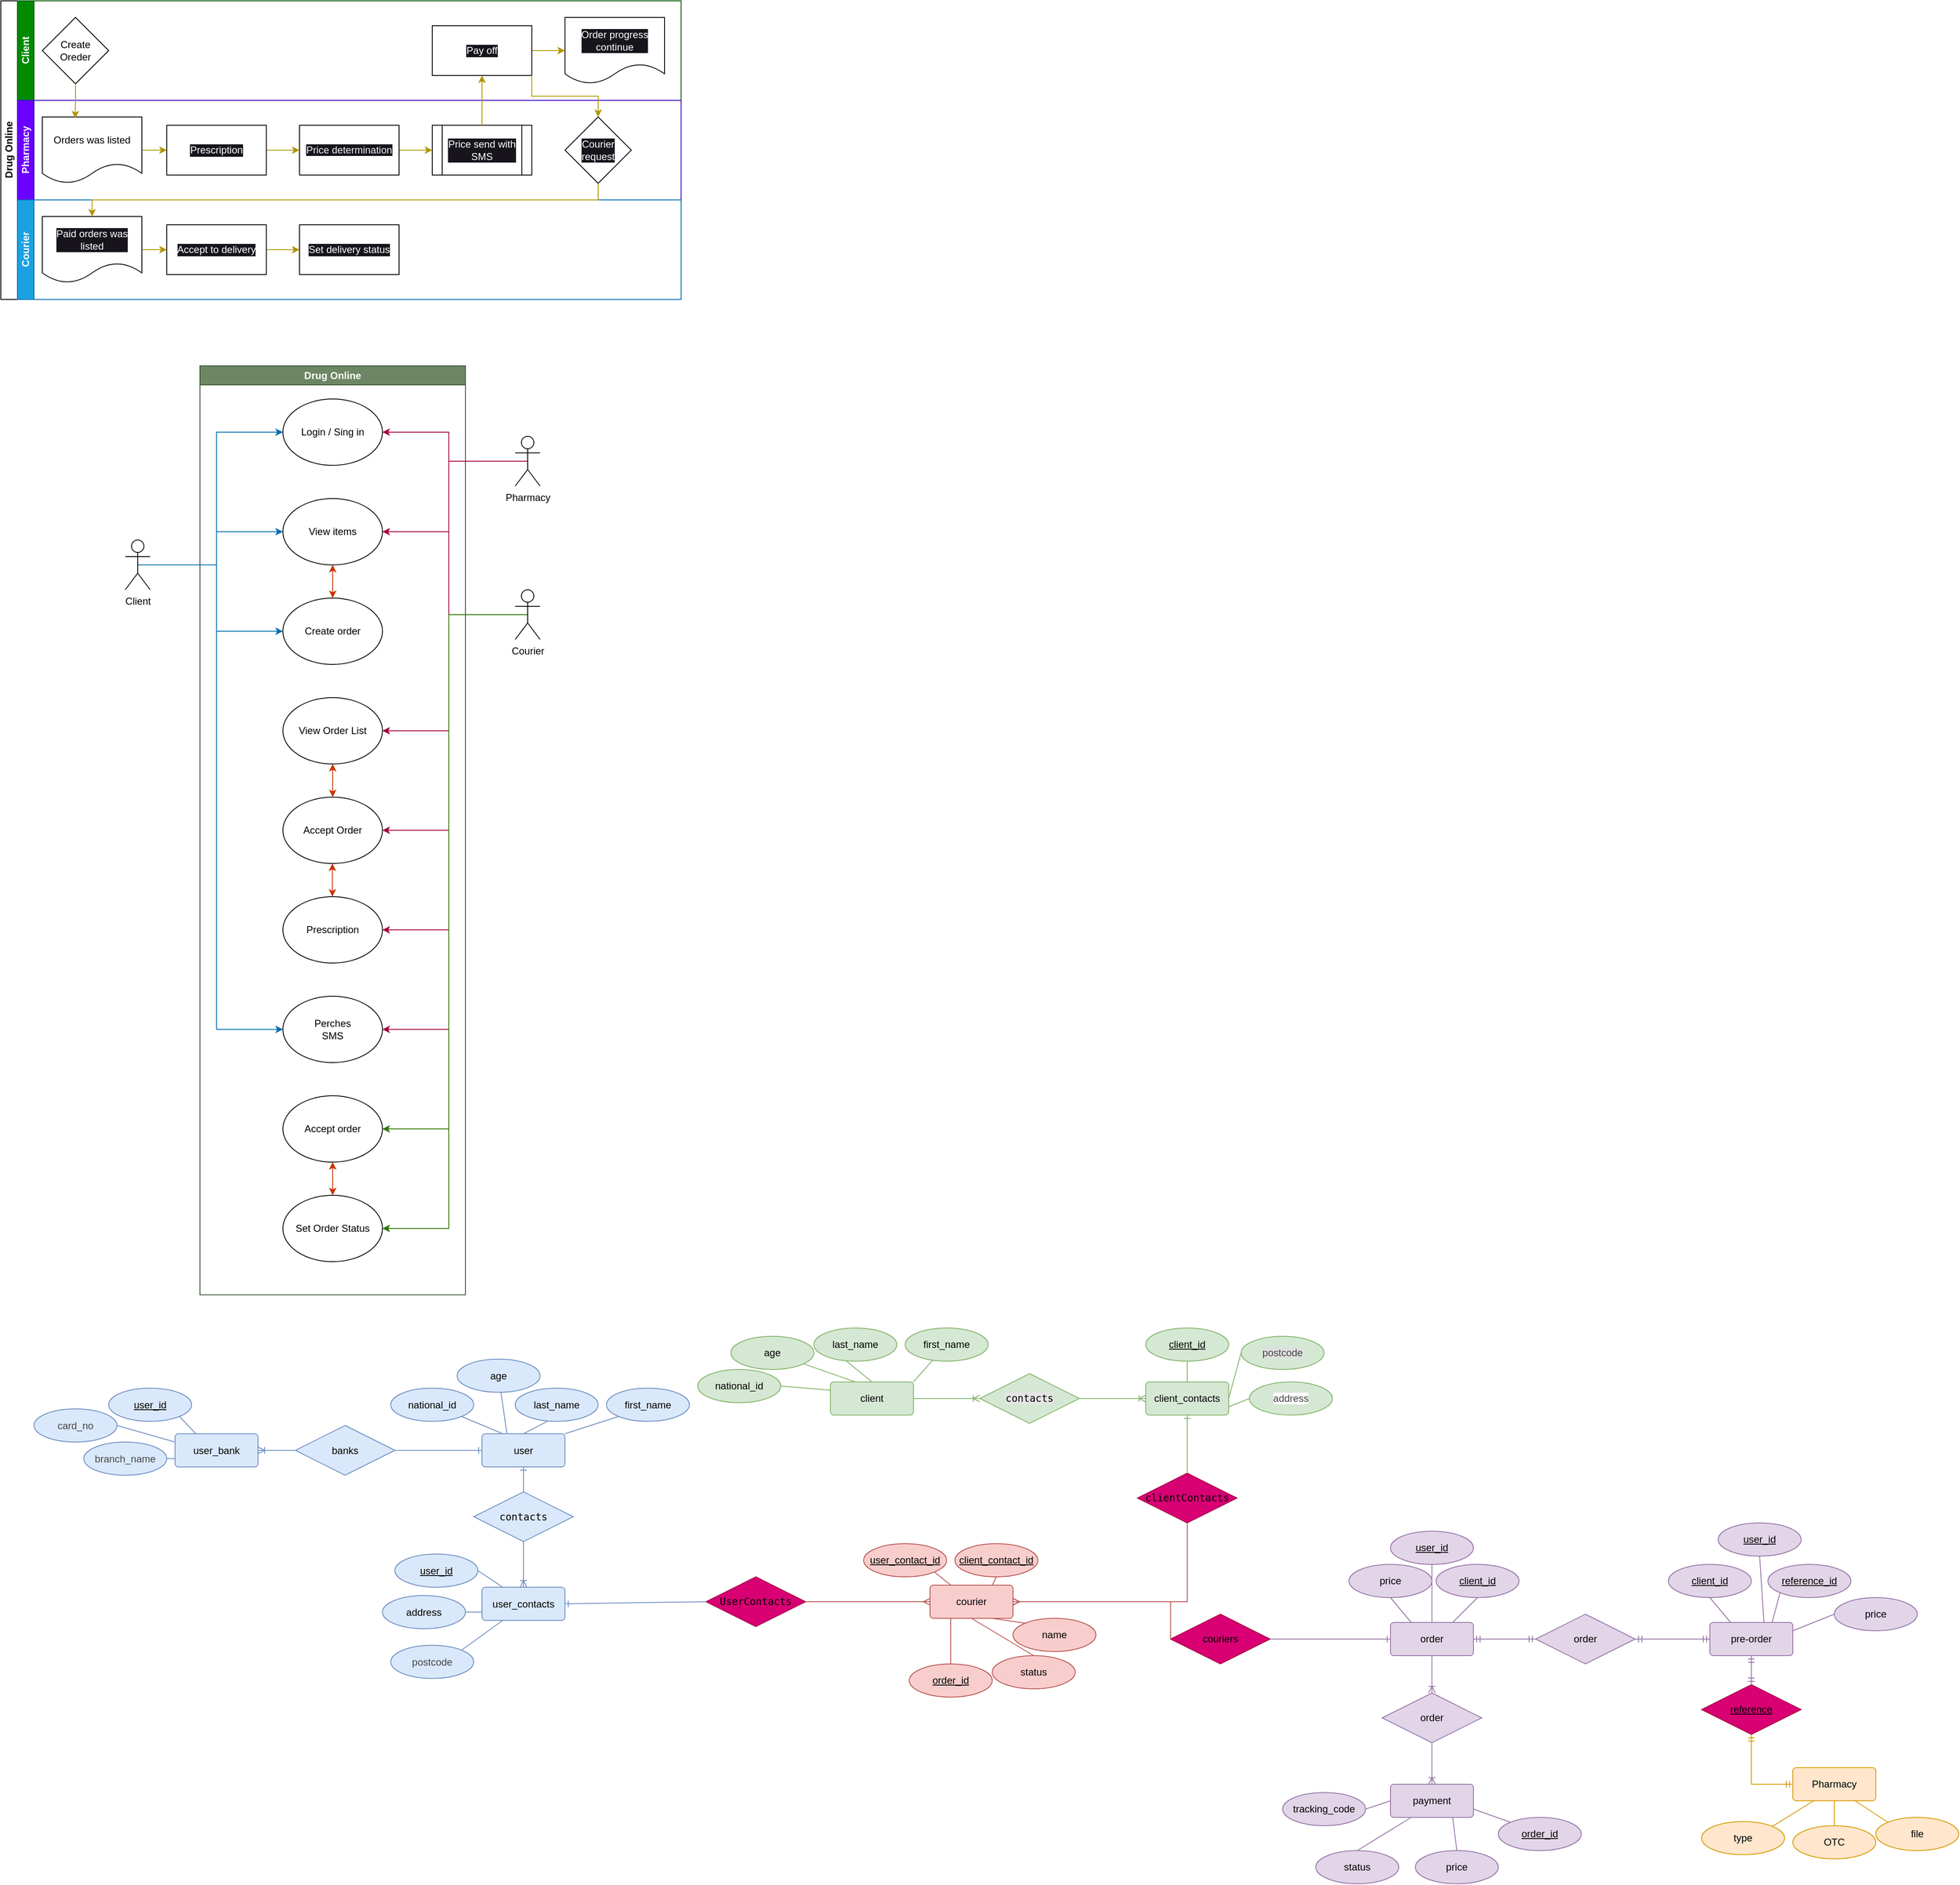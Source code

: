<mxfile version="20.8.0" type="github" pages="2">
  <diagram id="C5RBs43oDa-KdzZeNtuy" name="Page-1">
    <mxGraphModel dx="1434" dy="802" grid="1" gridSize="10" guides="1" tooltips="1" connect="1" arrows="1" fold="1" page="1" pageScale="1" pageWidth="827" pageHeight="1169" math="0" shadow="0">
      <root>
        <mxCell id="WIyWlLk6GJQsqaUBKTNV-0" />
        <mxCell id="WIyWlLk6GJQsqaUBKTNV-1" parent="WIyWlLk6GJQsqaUBKTNV-0" />
        <mxCell id="GuQL8tU4yzaaKCOji9VL-54" value="Drug Online" style="swimlane;html=1;childLayout=stackLayout;resizeParent=1;resizeParentMax=0;horizontal=0;startSize=20;horizontalStack=0;" parent="WIyWlLk6GJQsqaUBKTNV-1" vertex="1">
          <mxGeometry width="820" height="360" as="geometry" />
        </mxCell>
        <mxCell id="GuQL8tU4yzaaKCOji9VL-55" value="Client" style="swimlane;html=1;startSize=20;horizontal=0;fillColor=#008a00;fontColor=#ffffff;strokeColor=#005700;" parent="GuQL8tU4yzaaKCOji9VL-54" vertex="1">
          <mxGeometry x="20" width="800" height="120" as="geometry" />
        </mxCell>
        <mxCell id="GuQL8tU4yzaaKCOji9VL-56" value="Create&lt;br&gt;Oreder" style="rhombus;whiteSpace=wrap;html=1;" parent="GuQL8tU4yzaaKCOji9VL-55" vertex="1">
          <mxGeometry x="30" y="20" width="80" height="80" as="geometry" />
        </mxCell>
        <mxCell id="GuQL8tU4yzaaKCOji9VL-57" value="&lt;font color=&quot;#ffffff&quot;&gt;Order progress&lt;br&gt;continue&lt;/font&gt;" style="shape=document;whiteSpace=wrap;html=1;boundedLbl=1;labelBackgroundColor=#17141c;" parent="GuQL8tU4yzaaKCOji9VL-55" vertex="1">
          <mxGeometry x="660" y="20" width="120" height="80" as="geometry" />
        </mxCell>
        <mxCell id="GuQL8tU4yzaaKCOji9VL-58" style="edgeStyle=orthogonalEdgeStyle;rounded=0;orthogonalLoop=1;jettySize=auto;html=1;exitX=1;exitY=0.5;exitDx=0;exitDy=0;entryX=0;entryY=0.5;entryDx=0;entryDy=0;fillColor=#e3c800;strokeColor=#B09500;" parent="GuQL8tU4yzaaKCOji9VL-55" source="GuQL8tU4yzaaKCOji9VL-59" target="GuQL8tU4yzaaKCOji9VL-57" edge="1">
          <mxGeometry relative="1" as="geometry" />
        </mxCell>
        <mxCell id="GuQL8tU4yzaaKCOji9VL-59" value="&lt;font color=&quot;#ffffff&quot;&gt;Pay off&lt;/font&gt;" style="rounded=0;whiteSpace=wrap;html=1;labelBackgroundColor=#17141c;" parent="GuQL8tU4yzaaKCOji9VL-55" vertex="1">
          <mxGeometry x="500" y="30" width="120" height="60" as="geometry" />
        </mxCell>
        <mxCell id="GuQL8tU4yzaaKCOji9VL-60" value="Pharmacy" style="swimlane;html=1;startSize=20;horizontal=0;fillColor=#6a00ff;fontColor=#ffffff;strokeColor=#3700CC;" parent="GuQL8tU4yzaaKCOji9VL-54" vertex="1">
          <mxGeometry x="20" y="120" width="800" height="120" as="geometry" />
        </mxCell>
        <mxCell id="GuQL8tU4yzaaKCOji9VL-61" style="edgeStyle=orthogonalEdgeStyle;rounded=0;orthogonalLoop=1;jettySize=auto;html=1;exitX=1;exitY=0.5;exitDx=0;exitDy=0;entryX=0;entryY=0.5;entryDx=0;entryDy=0;fillColor=#e3c800;strokeColor=#B09500;" parent="GuQL8tU4yzaaKCOji9VL-60" source="GuQL8tU4yzaaKCOji9VL-62" edge="1">
          <mxGeometry relative="1" as="geometry">
            <mxPoint x="180" y="60" as="targetPoint" />
          </mxGeometry>
        </mxCell>
        <mxCell id="GuQL8tU4yzaaKCOji9VL-62" value="Orders was listed" style="shape=document;whiteSpace=wrap;html=1;boundedLbl=1;" parent="GuQL8tU4yzaaKCOji9VL-60" vertex="1">
          <mxGeometry x="30" y="20" width="120" height="80" as="geometry" />
        </mxCell>
        <mxCell id="GuQL8tU4yzaaKCOji9VL-63" style="edgeStyle=orthogonalEdgeStyle;rounded=0;orthogonalLoop=1;jettySize=auto;html=1;exitX=1;exitY=0.5;exitDx=0;exitDy=0;entryX=0;entryY=0.5;entryDx=0;entryDy=0;fillColor=#e3c800;strokeColor=#B09500;" parent="GuQL8tU4yzaaKCOji9VL-60" source="GuQL8tU4yzaaKCOji9VL-64" target="GuQL8tU4yzaaKCOji9VL-67" edge="1">
          <mxGeometry relative="1" as="geometry" />
        </mxCell>
        <mxCell id="GuQL8tU4yzaaKCOji9VL-64" value="&lt;span style=&quot;color: rgb(240, 240, 240); font-family: Helvetica; font-size: 12px; font-style: normal; font-variant-ligatures: normal; font-variant-caps: normal; font-weight: 400; letter-spacing: normal; orphans: 2; text-align: center; text-indent: 0px; text-transform: none; widows: 2; word-spacing: 0px; -webkit-text-stroke-width: 0px; text-decoration-thickness: initial; text-decoration-style: initial; text-decoration-color: initial; float: none; display: inline !important; background-color: rgb(23, 20, 28);&quot;&gt;Price determination&lt;/span&gt;" style="rounded=0;whiteSpace=wrap;html=1;" parent="GuQL8tU4yzaaKCOji9VL-60" vertex="1">
          <mxGeometry x="340" y="30" width="120" height="60" as="geometry" />
        </mxCell>
        <mxCell id="GuQL8tU4yzaaKCOji9VL-65" style="edgeStyle=orthogonalEdgeStyle;rounded=0;orthogonalLoop=1;jettySize=auto;html=1;exitX=1;exitY=0.5;exitDx=0;exitDy=0;fillColor=#e3c800;strokeColor=#B09500;" parent="GuQL8tU4yzaaKCOji9VL-60" source="GuQL8tU4yzaaKCOji9VL-66" target="GuQL8tU4yzaaKCOji9VL-64" edge="1">
          <mxGeometry relative="1" as="geometry" />
        </mxCell>
        <mxCell id="GuQL8tU4yzaaKCOji9VL-66" value="&lt;font color=&quot;#ffffff&quot;&gt;Prescription&lt;/font&gt;" style="rounded=0;whiteSpace=wrap;html=1;labelBackgroundColor=#17141c;" parent="GuQL8tU4yzaaKCOji9VL-60" vertex="1">
          <mxGeometry x="180" y="30" width="120" height="60" as="geometry" />
        </mxCell>
        <mxCell id="GuQL8tU4yzaaKCOji9VL-67" value="&lt;font color=&quot;#ffffff&quot;&gt;Price send with&lt;br&gt;SMS&lt;/font&gt;" style="shape=process;whiteSpace=wrap;html=1;backgroundOutline=1;labelBackgroundColor=#17141c;" parent="GuQL8tU4yzaaKCOji9VL-60" vertex="1">
          <mxGeometry x="500" y="30" width="120" height="60" as="geometry" />
        </mxCell>
        <mxCell id="GuQL8tU4yzaaKCOji9VL-68" value="&lt;font color=&quot;#ffffff&quot;&gt;Courier&lt;br&gt;request&lt;/font&gt;" style="rhombus;whiteSpace=wrap;html=1;labelBackgroundColor=#17141c;" parent="GuQL8tU4yzaaKCOji9VL-60" vertex="1">
          <mxGeometry x="660" y="20" width="80" height="80" as="geometry" />
        </mxCell>
        <mxCell id="GuQL8tU4yzaaKCOji9VL-69" value="Courier" style="swimlane;html=1;startSize=20;horizontal=0;fillColor=#1ba1e2;fontColor=#ffffff;strokeColor=#006EAF;" parent="GuQL8tU4yzaaKCOji9VL-54" vertex="1">
          <mxGeometry x="20" y="240" width="800" height="120" as="geometry" />
        </mxCell>
        <mxCell id="GuQL8tU4yzaaKCOji9VL-70" style="edgeStyle=orthogonalEdgeStyle;rounded=0;orthogonalLoop=1;jettySize=auto;html=1;exitX=1;exitY=0.5;exitDx=0;exitDy=0;entryX=0;entryY=0.5;entryDx=0;entryDy=0;fillColor=#e3c800;strokeColor=#B09500;" parent="GuQL8tU4yzaaKCOji9VL-69" source="GuQL8tU4yzaaKCOji9VL-71" target="GuQL8tU4yzaaKCOji9VL-73" edge="1">
          <mxGeometry relative="1" as="geometry" />
        </mxCell>
        <mxCell id="GuQL8tU4yzaaKCOji9VL-71" value="&lt;font color=&quot;#ffffff&quot;&gt;Paid orders was &lt;br&gt;listed&lt;/font&gt;" style="shape=document;whiteSpace=wrap;html=1;boundedLbl=1;labelBackgroundColor=#17141c;" parent="GuQL8tU4yzaaKCOji9VL-69" vertex="1">
          <mxGeometry x="30" y="20" width="120" height="80" as="geometry" />
        </mxCell>
        <mxCell id="GuQL8tU4yzaaKCOji9VL-72" style="edgeStyle=orthogonalEdgeStyle;rounded=0;orthogonalLoop=1;jettySize=auto;html=1;exitX=1;exitY=0.5;exitDx=0;exitDy=0;entryX=0;entryY=0.5;entryDx=0;entryDy=0;fillColor=#e3c800;strokeColor=#B09500;" parent="GuQL8tU4yzaaKCOji9VL-69" source="GuQL8tU4yzaaKCOji9VL-73" target="GuQL8tU4yzaaKCOji9VL-74" edge="1">
          <mxGeometry relative="1" as="geometry" />
        </mxCell>
        <mxCell id="GuQL8tU4yzaaKCOji9VL-73" value="&lt;font color=&quot;#ffffff&quot;&gt;Accept to delivery&lt;/font&gt;" style="rounded=0;whiteSpace=wrap;html=1;labelBackgroundColor=#17141c;" parent="GuQL8tU4yzaaKCOji9VL-69" vertex="1">
          <mxGeometry x="180" y="30" width="120" height="60" as="geometry" />
        </mxCell>
        <mxCell id="GuQL8tU4yzaaKCOji9VL-74" value="&lt;font color=&quot;#ffffff&quot;&gt;Set delivery status&lt;/font&gt;" style="rounded=0;whiteSpace=wrap;html=1;labelBackgroundColor=#17141c;" parent="GuQL8tU4yzaaKCOji9VL-69" vertex="1">
          <mxGeometry x="340" y="30" width="120" height="60" as="geometry" />
        </mxCell>
        <mxCell id="GuQL8tU4yzaaKCOji9VL-75" style="edgeStyle=orthogonalEdgeStyle;rounded=0;orthogonalLoop=1;jettySize=auto;html=1;exitX=0.5;exitY=1;exitDx=0;exitDy=0;entryX=0.331;entryY=0.021;entryDx=0;entryDy=0;entryPerimeter=0;fillColor=#e3c800;strokeColor=#B09500;" parent="GuQL8tU4yzaaKCOji9VL-54" source="GuQL8tU4yzaaKCOji9VL-56" target="GuQL8tU4yzaaKCOji9VL-62" edge="1">
          <mxGeometry relative="1" as="geometry" />
        </mxCell>
        <mxCell id="GuQL8tU4yzaaKCOji9VL-76" style="edgeStyle=orthogonalEdgeStyle;rounded=0;orthogonalLoop=1;jettySize=auto;html=1;exitX=0.5;exitY=0;exitDx=0;exitDy=0;entryX=0.5;entryY=1;entryDx=0;entryDy=0;fillColor=#e3c800;strokeColor=#B09500;" parent="GuQL8tU4yzaaKCOji9VL-54" source="GuQL8tU4yzaaKCOji9VL-67" target="GuQL8tU4yzaaKCOji9VL-59" edge="1">
          <mxGeometry relative="1" as="geometry" />
        </mxCell>
        <mxCell id="GuQL8tU4yzaaKCOji9VL-77" style="edgeStyle=orthogonalEdgeStyle;rounded=0;orthogonalLoop=1;jettySize=auto;html=1;exitX=1;exitY=1;exitDx=0;exitDy=0;fillColor=#e3c800;strokeColor=#B09500;" parent="GuQL8tU4yzaaKCOji9VL-54" source="GuQL8tU4yzaaKCOji9VL-59" target="GuQL8tU4yzaaKCOji9VL-68" edge="1">
          <mxGeometry relative="1" as="geometry" />
        </mxCell>
        <mxCell id="GuQL8tU4yzaaKCOji9VL-78" style="edgeStyle=orthogonalEdgeStyle;rounded=0;orthogonalLoop=1;jettySize=auto;html=1;exitX=0.5;exitY=1;exitDx=0;exitDy=0;fillColor=#e3c800;strokeColor=#B09500;" parent="GuQL8tU4yzaaKCOji9VL-54" source="GuQL8tU4yzaaKCOji9VL-68" target="GuQL8tU4yzaaKCOji9VL-71" edge="1">
          <mxGeometry relative="1" as="geometry" />
        </mxCell>
        <mxCell id="GuQL8tU4yzaaKCOji9VL-79" value="Drug Online" style="swimlane;whiteSpace=wrap;html=1;fillColor=#6d8764;strokeColor=#3A5431;fontColor=#ffffff;" parent="WIyWlLk6GJQsqaUBKTNV-1" vertex="1">
          <mxGeometry x="240" y="440" width="320" height="1120" as="geometry" />
        </mxCell>
        <mxCell id="GuQL8tU4yzaaKCOji9VL-80" value="Login / Sing in" style="ellipse;whiteSpace=wrap;html=1;" parent="GuQL8tU4yzaaKCOji9VL-79" vertex="1">
          <mxGeometry x="100" y="40" width="120" height="80" as="geometry" />
        </mxCell>
        <mxCell id="GuQL8tU4yzaaKCOji9VL-81" value="View items" style="ellipse;whiteSpace=wrap;html=1;" parent="GuQL8tU4yzaaKCOji9VL-79" vertex="1">
          <mxGeometry x="100" y="160" width="120" height="80" as="geometry" />
        </mxCell>
        <mxCell id="GuQL8tU4yzaaKCOji9VL-82" value="Create order" style="ellipse;whiteSpace=wrap;html=1;" parent="GuQL8tU4yzaaKCOji9VL-79" vertex="1">
          <mxGeometry x="100" y="280" width="120" height="80" as="geometry" />
        </mxCell>
        <mxCell id="GuQL8tU4yzaaKCOji9VL-83" value="View Order List" style="ellipse;whiteSpace=wrap;html=1;" parent="GuQL8tU4yzaaKCOji9VL-79" vertex="1">
          <mxGeometry x="100" y="400" width="120" height="80" as="geometry" />
        </mxCell>
        <mxCell id="GuQL8tU4yzaaKCOji9VL-84" value="Accept Order" style="ellipse;whiteSpace=wrap;html=1;" parent="GuQL8tU4yzaaKCOji9VL-79" vertex="1">
          <mxGeometry x="100" y="520" width="120" height="80" as="geometry" />
        </mxCell>
        <mxCell id="GuQL8tU4yzaaKCOji9VL-85" value="Prescription" style="ellipse;whiteSpace=wrap;html=1;" parent="GuQL8tU4yzaaKCOji9VL-79" vertex="1">
          <mxGeometry x="100" y="640" width="120" height="80" as="geometry" />
        </mxCell>
        <mxCell id="GuQL8tU4yzaaKCOji9VL-86" value="Perches&lt;br&gt;SMS" style="ellipse;whiteSpace=wrap;html=1;" parent="GuQL8tU4yzaaKCOji9VL-79" vertex="1">
          <mxGeometry x="100" y="760" width="120" height="80" as="geometry" />
        </mxCell>
        <mxCell id="GuQL8tU4yzaaKCOji9VL-87" value="Accept order" style="ellipse;whiteSpace=wrap;html=1;" parent="GuQL8tU4yzaaKCOji9VL-79" vertex="1">
          <mxGeometry x="100" y="880" width="120" height="80" as="geometry" />
        </mxCell>
        <mxCell id="GuQL8tU4yzaaKCOji9VL-88" value="Set Order Status" style="ellipse;whiteSpace=wrap;html=1;" parent="GuQL8tU4yzaaKCOji9VL-79" vertex="1">
          <mxGeometry x="100" y="1000" width="120" height="80" as="geometry" />
        </mxCell>
        <mxCell id="GuQL8tU4yzaaKCOji9VL-89" value="" style="endArrow=classic;startArrow=classic;html=1;rounded=0;strokeWidth=1;entryX=0.5;entryY=1;entryDx=0;entryDy=0;exitX=0.5;exitY=0;exitDx=0;exitDy=0;fillColor=#fa6800;strokeColor=#C73500;" parent="GuQL8tU4yzaaKCOji9VL-79" source="GuQL8tU4yzaaKCOji9VL-82" target="GuQL8tU4yzaaKCOji9VL-81" edge="1">
          <mxGeometry width="50" height="50" relative="1" as="geometry">
            <mxPoint x="180" y="380" as="sourcePoint" />
            <mxPoint x="230" y="330" as="targetPoint" />
          </mxGeometry>
        </mxCell>
        <mxCell id="GuQL8tU4yzaaKCOji9VL-90" value="" style="endArrow=classic;startArrow=classic;html=1;rounded=0;strokeWidth=1;entryX=0.5;entryY=1;entryDx=0;entryDy=0;fillColor=#fa6800;strokeColor=#C73500;" parent="GuQL8tU4yzaaKCOji9VL-79" target="GuQL8tU4yzaaKCOji9VL-83" edge="1">
          <mxGeometry width="50" height="50" relative="1" as="geometry">
            <mxPoint x="160" y="520" as="sourcePoint" />
            <mxPoint x="210" y="470" as="targetPoint" />
          </mxGeometry>
        </mxCell>
        <mxCell id="GuQL8tU4yzaaKCOji9VL-91" value="" style="endArrow=classic;startArrow=classic;html=1;rounded=0;strokeWidth=1;entryX=0.5;entryY=1;entryDx=0;entryDy=0;fillColor=#fa6800;strokeColor=#C73500;" parent="GuQL8tU4yzaaKCOji9VL-79" edge="1">
          <mxGeometry x="-1" y="-61" width="50" height="50" relative="1" as="geometry">
            <mxPoint x="159.66" y="640" as="sourcePoint" />
            <mxPoint x="159.66" y="600" as="targetPoint" />
            <mxPoint x="-51" y="60" as="offset" />
          </mxGeometry>
        </mxCell>
        <mxCell id="GuQL8tU4yzaaKCOji9VL-92" value="" style="endArrow=classic;startArrow=classic;html=1;rounded=0;strokeWidth=1;entryX=0.5;entryY=1;entryDx=0;entryDy=0;fillColor=#fa6800;strokeColor=#C73500;" parent="GuQL8tU4yzaaKCOji9VL-79" target="GuQL8tU4yzaaKCOji9VL-87" edge="1">
          <mxGeometry width="50" height="50" relative="1" as="geometry">
            <mxPoint x="160" y="1000" as="sourcePoint" />
            <mxPoint x="210" y="950" as="targetPoint" />
          </mxGeometry>
        </mxCell>
        <mxCell id="GuQL8tU4yzaaKCOji9VL-93" style="edgeStyle=orthogonalEdgeStyle;rounded=0;orthogonalLoop=1;jettySize=auto;html=1;exitX=0.5;exitY=0.5;exitDx=0;exitDy=0;exitPerimeter=0;entryX=0;entryY=0.5;entryDx=0;entryDy=0;fillColor=#1ba1e2;strokeColor=#006EAF;" parent="WIyWlLk6GJQsqaUBKTNV-1" source="GuQL8tU4yzaaKCOji9VL-97" target="GuQL8tU4yzaaKCOji9VL-80" edge="1">
          <mxGeometry relative="1" as="geometry" />
        </mxCell>
        <mxCell id="GuQL8tU4yzaaKCOji9VL-94" style="edgeStyle=orthogonalEdgeStyle;rounded=0;orthogonalLoop=1;jettySize=auto;html=1;exitX=0.5;exitY=0.5;exitDx=0;exitDy=0;exitPerimeter=0;entryX=0;entryY=0.5;entryDx=0;entryDy=0;fillColor=#1ba1e2;strokeColor=#006EAF;" parent="WIyWlLk6GJQsqaUBKTNV-1" source="GuQL8tU4yzaaKCOji9VL-97" target="GuQL8tU4yzaaKCOji9VL-81" edge="1">
          <mxGeometry relative="1" as="geometry" />
        </mxCell>
        <mxCell id="GuQL8tU4yzaaKCOji9VL-95" style="edgeStyle=orthogonalEdgeStyle;rounded=0;orthogonalLoop=1;jettySize=auto;html=1;exitX=0.5;exitY=0.5;exitDx=0;exitDy=0;exitPerimeter=0;entryX=0;entryY=0.5;entryDx=0;entryDy=0;fillColor=#1ba1e2;strokeColor=#006EAF;" parent="WIyWlLk6GJQsqaUBKTNV-1" source="GuQL8tU4yzaaKCOji9VL-97" target="GuQL8tU4yzaaKCOji9VL-82" edge="1">
          <mxGeometry relative="1" as="geometry" />
        </mxCell>
        <mxCell id="GuQL8tU4yzaaKCOji9VL-96" style="edgeStyle=orthogonalEdgeStyle;rounded=0;orthogonalLoop=1;jettySize=auto;html=1;exitX=0.5;exitY=0.5;exitDx=0;exitDy=0;exitPerimeter=0;entryX=0;entryY=0.5;entryDx=0;entryDy=0;fillColor=#1ba1e2;strokeColor=#006EAF;" parent="WIyWlLk6GJQsqaUBKTNV-1" source="GuQL8tU4yzaaKCOji9VL-97" target="GuQL8tU4yzaaKCOji9VL-86" edge="1">
          <mxGeometry relative="1" as="geometry" />
        </mxCell>
        <mxCell id="GuQL8tU4yzaaKCOji9VL-97" value="Client" style="shape=umlActor;verticalLabelPosition=bottom;verticalAlign=top;html=1;outlineConnect=0;" parent="WIyWlLk6GJQsqaUBKTNV-1" vertex="1">
          <mxGeometry x="150" y="650" width="30" height="60" as="geometry" />
        </mxCell>
        <mxCell id="GuQL8tU4yzaaKCOji9VL-98" style="edgeStyle=orthogonalEdgeStyle;rounded=0;orthogonalLoop=1;jettySize=auto;html=1;exitX=0.5;exitY=0.5;exitDx=0;exitDy=0;exitPerimeter=0;entryX=1;entryY=0.5;entryDx=0;entryDy=0;fillColor=#d80073;strokeColor=#A50040;" parent="WIyWlLk6GJQsqaUBKTNV-1" source="GuQL8tU4yzaaKCOji9VL-104" target="GuQL8tU4yzaaKCOji9VL-80" edge="1">
          <mxGeometry relative="1" as="geometry" />
        </mxCell>
        <mxCell id="GuQL8tU4yzaaKCOji9VL-99" style="edgeStyle=orthogonalEdgeStyle;rounded=0;orthogonalLoop=1;jettySize=auto;html=1;exitX=0.5;exitY=0.5;exitDx=0;exitDy=0;exitPerimeter=0;entryX=1;entryY=0.5;entryDx=0;entryDy=0;fillColor=#d80073;strokeColor=#A50040;" parent="WIyWlLk6GJQsqaUBKTNV-1" source="GuQL8tU4yzaaKCOji9VL-104" target="GuQL8tU4yzaaKCOji9VL-81" edge="1">
          <mxGeometry relative="1" as="geometry" />
        </mxCell>
        <mxCell id="GuQL8tU4yzaaKCOji9VL-100" style="edgeStyle=orthogonalEdgeStyle;rounded=0;orthogonalLoop=1;jettySize=auto;html=1;exitX=0.5;exitY=0.5;exitDx=0;exitDy=0;exitPerimeter=0;entryX=1;entryY=0.5;entryDx=0;entryDy=0;fillColor=#d80073;strokeColor=#A50040;" parent="WIyWlLk6GJQsqaUBKTNV-1" source="GuQL8tU4yzaaKCOji9VL-104" target="GuQL8tU4yzaaKCOji9VL-83" edge="1">
          <mxGeometry relative="1" as="geometry" />
        </mxCell>
        <mxCell id="GuQL8tU4yzaaKCOji9VL-101" style="edgeStyle=orthogonalEdgeStyle;rounded=0;orthogonalLoop=1;jettySize=auto;html=1;exitX=0.5;exitY=0.5;exitDx=0;exitDy=0;exitPerimeter=0;entryX=1;entryY=0.5;entryDx=0;entryDy=0;fillColor=#d80073;strokeColor=#A50040;" parent="WIyWlLk6GJQsqaUBKTNV-1" source="GuQL8tU4yzaaKCOji9VL-104" target="GuQL8tU4yzaaKCOji9VL-84" edge="1">
          <mxGeometry relative="1" as="geometry" />
        </mxCell>
        <mxCell id="GuQL8tU4yzaaKCOji9VL-102" style="edgeStyle=orthogonalEdgeStyle;rounded=0;orthogonalLoop=1;jettySize=auto;html=1;exitX=0.5;exitY=0.5;exitDx=0;exitDy=0;exitPerimeter=0;entryX=1;entryY=0.5;entryDx=0;entryDy=0;fillColor=#d80073;strokeColor=#A50040;" parent="WIyWlLk6GJQsqaUBKTNV-1" source="GuQL8tU4yzaaKCOji9VL-104" target="GuQL8tU4yzaaKCOji9VL-85" edge="1">
          <mxGeometry relative="1" as="geometry">
            <mxPoint x="470" y="1020" as="targetPoint" />
          </mxGeometry>
        </mxCell>
        <mxCell id="GuQL8tU4yzaaKCOji9VL-103" style="edgeStyle=orthogonalEdgeStyle;rounded=0;orthogonalLoop=1;jettySize=auto;html=1;exitX=0.5;exitY=0.5;exitDx=0;exitDy=0;exitPerimeter=0;entryX=1;entryY=0.5;entryDx=0;entryDy=0;fillColor=#d80073;strokeColor=#A50040;" parent="WIyWlLk6GJQsqaUBKTNV-1" source="GuQL8tU4yzaaKCOji9VL-104" target="GuQL8tU4yzaaKCOji9VL-86" edge="1">
          <mxGeometry relative="1" as="geometry" />
        </mxCell>
        <mxCell id="GuQL8tU4yzaaKCOji9VL-104" value="Pharmacy" style="shape=umlActor;verticalLabelPosition=bottom;verticalAlign=top;html=1;outlineConnect=0;" parent="WIyWlLk6GJQsqaUBKTNV-1" vertex="1">
          <mxGeometry x="620" y="525" width="30" height="60" as="geometry" />
        </mxCell>
        <mxCell id="GuQL8tU4yzaaKCOji9VL-105" style="edgeStyle=orthogonalEdgeStyle;rounded=0;orthogonalLoop=1;jettySize=auto;html=1;exitX=0.5;exitY=0.5;exitDx=0;exitDy=0;exitPerimeter=0;entryX=1;entryY=0.5;entryDx=0;entryDy=0;fillColor=#60a917;strokeColor=#2D7600;" parent="WIyWlLk6GJQsqaUBKTNV-1" source="GuQL8tU4yzaaKCOji9VL-107" target="GuQL8tU4yzaaKCOji9VL-87" edge="1">
          <mxGeometry relative="1" as="geometry" />
        </mxCell>
        <mxCell id="GuQL8tU4yzaaKCOji9VL-106" style="edgeStyle=orthogonalEdgeStyle;rounded=0;orthogonalLoop=1;jettySize=auto;html=1;exitX=0.5;exitY=0.5;exitDx=0;exitDy=0;exitPerimeter=0;entryX=1;entryY=0.5;entryDx=0;entryDy=0;fillColor=#60a917;strokeColor=#2D7600;" parent="WIyWlLk6GJQsqaUBKTNV-1" source="GuQL8tU4yzaaKCOji9VL-107" target="GuQL8tU4yzaaKCOji9VL-88" edge="1">
          <mxGeometry relative="1" as="geometry" />
        </mxCell>
        <mxCell id="GuQL8tU4yzaaKCOji9VL-107" value="Courier" style="shape=umlActor;verticalLabelPosition=bottom;verticalAlign=top;html=1;outlineConnect=0;" parent="WIyWlLk6GJQsqaUBKTNV-1" vertex="1">
          <mxGeometry x="620" y="710" width="30" height="60" as="geometry" />
        </mxCell>
        <mxCell id="v9CypavWSlrbuZNQiOcH-0" value="&lt;span style=&quot;color: rgb(0, 0, 0); text-decoration-line: underline;&quot;&gt;reference&lt;/span&gt;" style="shape=rhombus;perimeter=rhombusPerimeter;whiteSpace=wrap;html=1;align=center;fontSize=12;fillColor=#d80073;strokeColor=#A50040;fontColor=#ffffff;" parent="WIyWlLk6GJQsqaUBKTNV-1" vertex="1">
          <mxGeometry x="2050" y="2030" width="120" height="60" as="geometry" />
        </mxCell>
        <mxCell id="v9CypavWSlrbuZNQiOcH-1" value="" style="fontSize=12;html=1;endArrow=ERmandOne;startArrow=ERmandOne;rounded=0;fontColor=#000000;exitX=0.5;exitY=1;exitDx=0;exitDy=0;fillColor=#e1d5e7;strokeColor=#9673a6;entryX=0.5;entryY=0;entryDx=0;entryDy=0;" parent="WIyWlLk6GJQsqaUBKTNV-1" source="v9CypavWSlrbuZNQiOcH-33" target="v9CypavWSlrbuZNQiOcH-0" edge="1">
          <mxGeometry width="100" height="100" relative="1" as="geometry">
            <mxPoint x="2010" y="1985" as="sourcePoint" />
            <mxPoint x="2157.727" y="2073.636" as="targetPoint" />
          </mxGeometry>
        </mxCell>
        <mxCell id="v9CypavWSlrbuZNQiOcH-2" value="" style="fontSize=12;html=1;endArrow=ERmandOne;startArrow=ERmandOne;rounded=0;fontColor=#000000;exitX=0.5;exitY=1;exitDx=0;exitDy=0;fillColor=#ffe6cc;strokeColor=#d79b00;entryX=0;entryY=0.5;entryDx=0;entryDy=0;" parent="WIyWlLk6GJQsqaUBKTNV-1" target="v9CypavWSlrbuZNQiOcH-13" edge="1">
          <mxGeometry width="100" height="100" relative="1" as="geometry">
            <mxPoint x="2110" y="2090" as="sourcePoint" />
            <mxPoint x="2110" y="2125" as="targetPoint" />
            <Array as="points">
              <mxPoint x="2110" y="2150" />
            </Array>
          </mxGeometry>
        </mxCell>
        <mxCell id="v9CypavWSlrbuZNQiOcH-3" value="&lt;span style=&quot;font-family: monospace; text-align: left;&quot;&gt;&lt;font color=&quot;#000000&quot; style=&quot;font-size: 12px;&quot;&gt;clientContacts&lt;/font&gt;&lt;/span&gt;" style="shape=rhombus;perimeter=rhombusPerimeter;whiteSpace=wrap;html=1;align=center;fontSize=12;fillColor=#d80073;strokeColor=#A50040;fontColor=#ffffff;" parent="WIyWlLk6GJQsqaUBKTNV-1" vertex="1">
          <mxGeometry x="1370" y="1775" width="120" height="60" as="geometry" />
        </mxCell>
        <mxCell id="v9CypavWSlrbuZNQiOcH-4" value="" style="fontSize=12;html=1;endArrow=ERone;endFill=1;rounded=0;fontColor=#000000;entryX=0.5;entryY=1;entryDx=0;entryDy=0;exitX=0.5;exitY=0;exitDx=0;exitDy=0;fillColor=#d5e8d4;strokeColor=#82b366;" parent="WIyWlLk6GJQsqaUBKTNV-1" source="v9CypavWSlrbuZNQiOcH-3" target="v9CypavWSlrbuZNQiOcH-53" edge="1">
          <mxGeometry width="100" height="100" relative="1" as="geometry">
            <mxPoint x="1360" y="1830" as="sourcePoint" />
            <mxPoint x="1460" y="1730" as="targetPoint" />
          </mxGeometry>
        </mxCell>
        <mxCell id="v9CypavWSlrbuZNQiOcH-5" value="" style="fontSize=12;html=1;endArrow=ERmany;rounded=0;fontColor=#000000;exitX=0.5;exitY=1;exitDx=0;exitDy=0;entryX=1;entryY=0.5;entryDx=0;entryDy=0;fillColor=#f8cecc;strokeColor=#b85450;" parent="WIyWlLk6GJQsqaUBKTNV-1" source="v9CypavWSlrbuZNQiOcH-3" target="v9CypavWSlrbuZNQiOcH-92" edge="1">
          <mxGeometry width="100" height="100" relative="1" as="geometry">
            <mxPoint x="1300" y="1860" as="sourcePoint" />
            <mxPoint x="1400" y="1760" as="targetPoint" />
            <Array as="points">
              <mxPoint x="1430" y="1930" />
            </Array>
          </mxGeometry>
        </mxCell>
        <mxCell id="v9CypavWSlrbuZNQiOcH-6" value="&lt;span style=&quot;color: rgb(0, 0, 0);&quot;&gt;couriers&lt;/span&gt;" style="shape=rhombus;perimeter=rhombusPerimeter;whiteSpace=wrap;html=1;align=center;fontSize=12;fillColor=#d80073;strokeColor=#A50040;fontColor=#ffffff;" parent="WIyWlLk6GJQsqaUBKTNV-1" vertex="1">
          <mxGeometry x="1410" y="1945" width="120" height="60" as="geometry" />
        </mxCell>
        <mxCell id="v9CypavWSlrbuZNQiOcH-7" value="" style="fontSize=12;html=1;endArrow=ERmany;rounded=0;fontColor=#000000;exitX=0;exitY=0.5;exitDx=0;exitDy=0;entryX=1;entryY=0.5;entryDx=0;entryDy=0;fillColor=#f8cecc;strokeColor=#b85450;" parent="WIyWlLk6GJQsqaUBKTNV-1" source="v9CypavWSlrbuZNQiOcH-6" target="v9CypavWSlrbuZNQiOcH-92" edge="1">
          <mxGeometry width="100" height="100" relative="1" as="geometry">
            <mxPoint x="1440" y="1845" as="sourcePoint" />
            <mxPoint x="1231.1" y="1926.76" as="targetPoint" />
            <Array as="points">
              <mxPoint x="1410" y="1930" />
            </Array>
          </mxGeometry>
        </mxCell>
        <mxCell id="v9CypavWSlrbuZNQiOcH-8" value="" style="fontSize=12;html=1;endArrow=ERone;endFill=1;rounded=0;fontColor=#000000;entryX=0;entryY=0.5;entryDx=0;entryDy=0;exitX=1;exitY=0.5;exitDx=0;exitDy=0;fillColor=#e1d5e7;strokeColor=#9673a6;" parent="WIyWlLk6GJQsqaUBKTNV-1" source="v9CypavWSlrbuZNQiOcH-6" target="v9CypavWSlrbuZNQiOcH-21" edge="1">
          <mxGeometry width="100" height="100" relative="1" as="geometry">
            <mxPoint x="1595" y="2040" as="sourcePoint" />
            <mxPoint x="1595" y="1970" as="targetPoint" />
          </mxGeometry>
        </mxCell>
        <mxCell id="v9CypavWSlrbuZNQiOcH-9" value="&lt;span style=&quot;font-family: monospace; text-align: left;&quot;&gt;&lt;font color=&quot;#000000&quot; style=&quot;font-size: 12px;&quot;&gt;UserContacts&lt;/font&gt;&lt;/span&gt;" style="shape=rhombus;perimeter=rhombusPerimeter;whiteSpace=wrap;html=1;align=center;fontSize=12;fillColor=#d80073;strokeColor=#A50040;fontColor=#ffffff;" parent="WIyWlLk6GJQsqaUBKTNV-1" vertex="1">
          <mxGeometry x="850" y="1900" width="120" height="60" as="geometry" />
        </mxCell>
        <mxCell id="v9CypavWSlrbuZNQiOcH-10" value="" style="fontSize=12;html=1;endArrow=ERmany;rounded=0;fontColor=#000000;exitX=1;exitY=0.5;exitDx=0;exitDy=0;entryX=0;entryY=0.5;entryDx=0;entryDy=0;fillColor=#f8cecc;strokeColor=#b85450;" parent="WIyWlLk6GJQsqaUBKTNV-1" source="v9CypavWSlrbuZNQiOcH-9" target="v9CypavWSlrbuZNQiOcH-92" edge="1">
          <mxGeometry width="100" height="100" relative="1" as="geometry">
            <mxPoint x="1420" y="1985" as="sourcePoint" />
            <mxPoint x="1230" y="1940" as="targetPoint" />
          </mxGeometry>
        </mxCell>
        <mxCell id="v9CypavWSlrbuZNQiOcH-11" value="" style="fontSize=12;html=1;endArrow=ERone;endFill=1;rounded=0;fontColor=#000000;entryX=1;entryY=0.5;entryDx=0;entryDy=0;exitX=0;exitY=0.5;exitDx=0;exitDy=0;fillColor=#dae8fc;strokeColor=#6c8ebf;" parent="WIyWlLk6GJQsqaUBKTNV-1" source="v9CypavWSlrbuZNQiOcH-9" target="v9CypavWSlrbuZNQiOcH-81" edge="1">
          <mxGeometry width="100" height="100" relative="1" as="geometry">
            <mxPoint x="770" y="1950" as="sourcePoint" />
            <mxPoint x="770" y="1880" as="targetPoint" />
          </mxGeometry>
        </mxCell>
        <mxCell id="v9CypavWSlrbuZNQiOcH-12" value="" style="group" parent="WIyWlLk6GJQsqaUBKTNV-1" connectable="0" vertex="1">
          <mxGeometry x="2050" y="2130" width="310" height="110" as="geometry" />
        </mxCell>
        <mxCell id="v9CypavWSlrbuZNQiOcH-13" value="Pharmacy" style="rounded=1;arcSize=10;whiteSpace=wrap;html=1;align=center;fillColor=#ffe6cc;strokeColor=#d79b00;" parent="v9CypavWSlrbuZNQiOcH-12" vertex="1">
          <mxGeometry x="110" width="100" height="40" as="geometry" />
        </mxCell>
        <mxCell id="v9CypavWSlrbuZNQiOcH-14" value="OTC" style="ellipse;whiteSpace=wrap;html=1;align=center;fontSize=12;fillColor=#ffe6cc;strokeColor=#d79b00;" parent="v9CypavWSlrbuZNQiOcH-12" vertex="1">
          <mxGeometry x="110" y="70" width="100" height="40" as="geometry" />
        </mxCell>
        <mxCell id="v9CypavWSlrbuZNQiOcH-15" value="" style="endArrow=none;html=1;rounded=0;exitX=0.5;exitY=0;exitDx=0;exitDy=0;entryX=0.5;entryY=1;entryDx=0;entryDy=0;fillColor=#ffe6cc;strokeColor=#d79b00;" parent="v9CypavWSlrbuZNQiOcH-12" source="v9CypavWSlrbuZNQiOcH-14" target="v9CypavWSlrbuZNQiOcH-13" edge="1">
          <mxGeometry width="50" height="50" relative="1" as="geometry">
            <mxPoint x="240" y="65" as="sourcePoint" />
            <mxPoint x="170" y="45" as="targetPoint" />
          </mxGeometry>
        </mxCell>
        <mxCell id="v9CypavWSlrbuZNQiOcH-16" value="file" style="ellipse;whiteSpace=wrap;html=1;align=center;fontSize=12;fillColor=#ffe6cc;strokeColor=#d79b00;" parent="v9CypavWSlrbuZNQiOcH-12" vertex="1">
          <mxGeometry x="210" y="60" width="100" height="40" as="geometry" />
        </mxCell>
        <mxCell id="v9CypavWSlrbuZNQiOcH-17" value="" style="endArrow=none;html=1;rounded=0;exitX=0;exitY=0;exitDx=0;exitDy=0;entryX=0.75;entryY=1;entryDx=0;entryDy=0;fillColor=#ffe6cc;strokeColor=#d79b00;" parent="v9CypavWSlrbuZNQiOcH-12" source="v9CypavWSlrbuZNQiOcH-16" target="v9CypavWSlrbuZNQiOcH-13" edge="1">
          <mxGeometry width="50" height="50" relative="1" as="geometry">
            <mxPoint x="170" y="80" as="sourcePoint" />
            <mxPoint x="170" y="50" as="targetPoint" />
          </mxGeometry>
        </mxCell>
        <mxCell id="v9CypavWSlrbuZNQiOcH-18" value="type" style="ellipse;whiteSpace=wrap;html=1;align=center;fontSize=12;fillColor=#ffe6cc;strokeColor=#d79b00;" parent="v9CypavWSlrbuZNQiOcH-12" vertex="1">
          <mxGeometry y="65" width="100" height="40" as="geometry" />
        </mxCell>
        <mxCell id="v9CypavWSlrbuZNQiOcH-19" value="" style="endArrow=none;html=1;rounded=0;exitX=1;exitY=0;exitDx=0;exitDy=0;entryX=0.25;entryY=1;entryDx=0;entryDy=0;fillColor=#ffe6cc;strokeColor=#d79b00;" parent="v9CypavWSlrbuZNQiOcH-12" source="v9CypavWSlrbuZNQiOcH-18" target="v9CypavWSlrbuZNQiOcH-13" edge="1">
          <mxGeometry width="50" height="50" relative="1" as="geometry">
            <mxPoint x="170" y="80" as="sourcePoint" />
            <mxPoint x="170" y="50" as="targetPoint" />
          </mxGeometry>
        </mxCell>
        <mxCell id="v9CypavWSlrbuZNQiOcH-20" value="" style="group" parent="WIyWlLk6GJQsqaUBKTNV-1" connectable="0" vertex="1">
          <mxGeometry x="1625" y="1835" width="685" height="170" as="geometry" />
        </mxCell>
        <mxCell id="v9CypavWSlrbuZNQiOcH-21" value="order" style="rounded=1;arcSize=10;whiteSpace=wrap;html=1;align=center;fillColor=#e1d5e7;strokeColor=#9673a6;" parent="v9CypavWSlrbuZNQiOcH-20" vertex="1">
          <mxGeometry x="50" y="120" width="100" height="40" as="geometry" />
        </mxCell>
        <mxCell id="v9CypavWSlrbuZNQiOcH-22" value="price" style="ellipse;whiteSpace=wrap;html=1;align=center;fontSize=12;fillColor=#e1d5e7;strokeColor=#9673a6;" parent="v9CypavWSlrbuZNQiOcH-20" vertex="1">
          <mxGeometry y="50" width="100" height="40" as="geometry" />
        </mxCell>
        <mxCell id="v9CypavWSlrbuZNQiOcH-23" value="" style="endArrow=none;html=1;rounded=0;exitX=0.5;exitY=1;exitDx=0;exitDy=0;entryX=0.25;entryY=0;entryDx=0;entryDy=0;fillColor=#e1d5e7;strokeColor=#9673a6;" parent="v9CypavWSlrbuZNQiOcH-20" source="v9CypavWSlrbuZNQiOcH-22" target="v9CypavWSlrbuZNQiOcH-21" edge="1">
          <mxGeometry width="50" height="50" relative="1" as="geometry">
            <mxPoint x="-20" y="120" as="sourcePoint" />
            <mxPoint x="30" y="100" as="targetPoint" />
          </mxGeometry>
        </mxCell>
        <mxCell id="v9CypavWSlrbuZNQiOcH-24" value="client_id" style="ellipse;whiteSpace=wrap;html=1;align=center;fontStyle=4;fontSize=12;fillColor=#e1d5e7;strokeColor=#9673a6;" parent="v9CypavWSlrbuZNQiOcH-20" vertex="1">
          <mxGeometry x="385" y="50" width="100" height="40" as="geometry" />
        </mxCell>
        <mxCell id="v9CypavWSlrbuZNQiOcH-25" value="client_id" style="ellipse;whiteSpace=wrap;html=1;align=center;fontStyle=4;fontSize=12;fillColor=#e1d5e7;strokeColor=#9673a6;" parent="v9CypavWSlrbuZNQiOcH-20" vertex="1">
          <mxGeometry x="105" y="50" width="100" height="40" as="geometry" />
        </mxCell>
        <mxCell id="v9CypavWSlrbuZNQiOcH-26" value="" style="endArrow=none;html=1;rounded=0;exitX=0.75;exitY=0;exitDx=0;exitDy=0;entryX=0.5;entryY=1;entryDx=0;entryDy=0;fillColor=#e1d5e7;strokeColor=#9673a6;" parent="v9CypavWSlrbuZNQiOcH-20" source="v9CypavWSlrbuZNQiOcH-21" target="v9CypavWSlrbuZNQiOcH-25" edge="1">
          <mxGeometry width="50" height="50" relative="1" as="geometry">
            <mxPoint x="157.5" y="100" as="sourcePoint" />
            <mxPoint x="142.5" y="70" as="targetPoint" />
          </mxGeometry>
        </mxCell>
        <mxCell id="v9CypavWSlrbuZNQiOcH-27" value="user_id" style="ellipse;whiteSpace=wrap;html=1;align=center;fontStyle=4;fontSize=12;fillColor=#e1d5e7;strokeColor=#9673a6;" parent="v9CypavWSlrbuZNQiOcH-20" vertex="1">
          <mxGeometry x="50" y="10" width="100" height="40" as="geometry" />
        </mxCell>
        <mxCell id="v9CypavWSlrbuZNQiOcH-28" value="" style="endArrow=none;html=1;rounded=0;entryX=0.5;entryY=0;entryDx=0;entryDy=0;fillColor=#e1d5e7;strokeColor=#9673a6;" parent="v9CypavWSlrbuZNQiOcH-20" source="v9CypavWSlrbuZNQiOcH-27" target="v9CypavWSlrbuZNQiOcH-21" edge="1">
          <mxGeometry width="50" height="50" relative="1" as="geometry">
            <mxPoint y="110" as="sourcePoint" />
            <mxPoint x="60" y="140" as="targetPoint" />
          </mxGeometry>
        </mxCell>
        <mxCell id="v9CypavWSlrbuZNQiOcH-29" value="order" style="shape=rhombus;perimeter=rhombusPerimeter;whiteSpace=wrap;html=1;align=center;fontSize=12;fillColor=#e1d5e7;strokeColor=#9673a6;" parent="v9CypavWSlrbuZNQiOcH-20" vertex="1">
          <mxGeometry x="225" y="110" width="120" height="60" as="geometry" />
        </mxCell>
        <mxCell id="v9CypavWSlrbuZNQiOcH-30" value="" style="fontSize=12;html=1;endArrow=ERmandOne;startArrow=ERmandOne;rounded=0;fontColor=#000000;entryX=0;entryY=0.5;entryDx=0;entryDy=0;exitX=1;exitY=0.5;exitDx=0;exitDy=0;fillColor=#e1d5e7;strokeColor=#9673a6;" parent="v9CypavWSlrbuZNQiOcH-20" source="v9CypavWSlrbuZNQiOcH-29" target="v9CypavWSlrbuZNQiOcH-33" edge="1">
          <mxGeometry width="100" height="100" relative="1" as="geometry">
            <mxPoint x="285" y="175" as="sourcePoint" />
            <mxPoint x="385" y="75" as="targetPoint" />
          </mxGeometry>
        </mxCell>
        <mxCell id="v9CypavWSlrbuZNQiOcH-31" value="" style="fontSize=12;html=1;endArrow=ERmandOne;startArrow=ERmandOne;rounded=0;fontColor=#000000;entryX=0;entryY=0.5;entryDx=0;entryDy=0;exitX=1;exitY=0.5;exitDx=0;exitDy=0;fillColor=#e1d5e7;strokeColor=#9673a6;" parent="v9CypavWSlrbuZNQiOcH-20" source="v9CypavWSlrbuZNQiOcH-21" target="v9CypavWSlrbuZNQiOcH-29" edge="1">
          <mxGeometry width="100" height="100" relative="1" as="geometry">
            <mxPoint x="111.1" y="146.92" as="sourcePoint" />
            <mxPoint x="240" y="152.5" as="targetPoint" />
          </mxGeometry>
        </mxCell>
        <mxCell id="v9CypavWSlrbuZNQiOcH-32" value="" style="group" parent="v9CypavWSlrbuZNQiOcH-20" connectable="0" vertex="1">
          <mxGeometry x="435" width="250" height="160" as="geometry" />
        </mxCell>
        <mxCell id="v9CypavWSlrbuZNQiOcH-33" value="pre-order" style="rounded=1;arcSize=10;whiteSpace=wrap;html=1;align=center;fillColor=#e1d5e7;strokeColor=#9673a6;" parent="v9CypavWSlrbuZNQiOcH-32" vertex="1">
          <mxGeometry y="120" width="100" height="40" as="geometry" />
        </mxCell>
        <mxCell id="v9CypavWSlrbuZNQiOcH-34" value="reference_id" style="ellipse;whiteSpace=wrap;html=1;align=center;fontStyle=4;fontSize=12;fillColor=#e1d5e7;strokeColor=#9673a6;" parent="v9CypavWSlrbuZNQiOcH-32" vertex="1">
          <mxGeometry x="70" y="50" width="100" height="40" as="geometry" />
        </mxCell>
        <mxCell id="v9CypavWSlrbuZNQiOcH-35" value="" style="endArrow=none;html=1;rounded=0;exitX=0.75;exitY=0;exitDx=0;exitDy=0;entryX=0;entryY=1;entryDx=0;entryDy=0;fillColor=#e1d5e7;strokeColor=#9673a6;" parent="v9CypavWSlrbuZNQiOcH-32" source="v9CypavWSlrbuZNQiOcH-33" target="v9CypavWSlrbuZNQiOcH-34" edge="1">
          <mxGeometry width="50" height="50" relative="1" as="geometry">
            <mxPoint x="180" y="110" as="sourcePoint" />
            <mxPoint x="110" y="90" as="targetPoint" />
          </mxGeometry>
        </mxCell>
        <mxCell id="v9CypavWSlrbuZNQiOcH-36" value="price" style="ellipse;whiteSpace=wrap;html=1;align=center;fontSize=12;fillColor=#e1d5e7;strokeColor=#9673a6;" parent="v9CypavWSlrbuZNQiOcH-32" vertex="1">
          <mxGeometry x="150" y="90" width="100" height="40" as="geometry" />
        </mxCell>
        <mxCell id="v9CypavWSlrbuZNQiOcH-37" value="" style="endArrow=none;html=1;rounded=0;exitX=1;exitY=0.25;exitDx=0;exitDy=0;entryX=0;entryY=0.5;entryDx=0;entryDy=0;fillColor=#e1d5e7;strokeColor=#9673a6;" parent="v9CypavWSlrbuZNQiOcH-32" source="v9CypavWSlrbuZNQiOcH-33" target="v9CypavWSlrbuZNQiOcH-36" edge="1">
          <mxGeometry width="50" height="50" relative="1" as="geometry">
            <mxPoint x="85" y="130" as="sourcePoint" />
            <mxPoint x="94.696" y="94.163" as="targetPoint" />
          </mxGeometry>
        </mxCell>
        <mxCell id="v9CypavWSlrbuZNQiOcH-38" value="user_id" style="ellipse;whiteSpace=wrap;html=1;align=center;fontStyle=4;fontSize=12;fillColor=#e1d5e7;strokeColor=#9673a6;" parent="v9CypavWSlrbuZNQiOcH-32" vertex="1">
          <mxGeometry x="10" width="100" height="40" as="geometry" />
        </mxCell>
        <mxCell id="v9CypavWSlrbuZNQiOcH-39" value="" style="endArrow=none;html=1;rounded=0;exitX=0.75;exitY=0;exitDx=0;exitDy=0;entryX=0.5;entryY=1;entryDx=0;entryDy=0;fillColor=#e1d5e7;strokeColor=#9673a6;" parent="v9CypavWSlrbuZNQiOcH-32" target="v9CypavWSlrbuZNQiOcH-38" edge="1">
          <mxGeometry width="50" height="50" relative="1" as="geometry">
            <mxPoint x="65.18" y="120" as="sourcePoint" />
            <mxPoint x="70" y="40" as="targetPoint" />
          </mxGeometry>
        </mxCell>
        <mxCell id="v9CypavWSlrbuZNQiOcH-40" value="" style="endArrow=none;html=1;rounded=0;exitX=0.25;exitY=0;exitDx=0;exitDy=0;entryX=0.5;entryY=1;entryDx=0;entryDy=0;fillColor=#e1d5e7;strokeColor=#9673a6;" parent="v9CypavWSlrbuZNQiOcH-20" source="v9CypavWSlrbuZNQiOcH-33" target="v9CypavWSlrbuZNQiOcH-24" edge="1">
          <mxGeometry width="50" height="50" relative="1" as="geometry">
            <mxPoint x="2115.18" y="695" as="sourcePoint" />
            <mxPoint x="2050" y="655" as="targetPoint" />
          </mxGeometry>
        </mxCell>
        <mxCell id="v9CypavWSlrbuZNQiOcH-41" value="" style="group" parent="WIyWlLk6GJQsqaUBKTNV-1" connectable="0" vertex="1">
          <mxGeometry x="840" y="1600" width="765" height="115" as="geometry" />
        </mxCell>
        <mxCell id="v9CypavWSlrbuZNQiOcH-42" value="client" style="rounded=1;arcSize=10;whiteSpace=wrap;html=1;align=center;fillColor=#d5e8d4;strokeColor=#82b366;" parent="v9CypavWSlrbuZNQiOcH-41" vertex="1">
          <mxGeometry x="160" y="65" width="100" height="40" as="geometry" />
        </mxCell>
        <mxCell id="v9CypavWSlrbuZNQiOcH-43" value="" style="endArrow=none;html=1;rounded=0;exitX=0.3;exitY=0;exitDx=0;exitDy=0;exitPerimeter=0;fillColor=#d5e8d4;strokeColor=#82b366;" parent="v9CypavWSlrbuZNQiOcH-41" source="v9CypavWSlrbuZNQiOcH-42" target="v9CypavWSlrbuZNQiOcH-48" edge="1">
          <mxGeometry width="50" height="50" relative="1" as="geometry">
            <mxPoint x="300" y="125" as="sourcePoint" />
            <mxPoint x="159.6" y="42.4" as="targetPoint" />
          </mxGeometry>
        </mxCell>
        <mxCell id="v9CypavWSlrbuZNQiOcH-44" value="" style="endArrow=none;html=1;rounded=0;exitX=0.5;exitY=0;exitDx=0;exitDy=0;entryX=0.391;entryY=0.994;entryDx=0;entryDy=0;entryPerimeter=0;fillColor=#d5e8d4;strokeColor=#82b366;" parent="v9CypavWSlrbuZNQiOcH-41" source="v9CypavWSlrbuZNQiOcH-42" target="v9CypavWSlrbuZNQiOcH-49" edge="1">
          <mxGeometry width="50" height="50" relative="1" as="geometry">
            <mxPoint x="350" y="115" as="sourcePoint" />
            <mxPoint x="240" y="45" as="targetPoint" />
          </mxGeometry>
        </mxCell>
        <mxCell id="v9CypavWSlrbuZNQiOcH-45" value="" style="endArrow=none;html=1;rounded=0;exitX=1;exitY=0;exitDx=0;exitDy=0;fillColor=#d5e8d4;strokeColor=#82b366;" parent="v9CypavWSlrbuZNQiOcH-41" source="v9CypavWSlrbuZNQiOcH-42" target="v9CypavWSlrbuZNQiOcH-50" edge="1">
          <mxGeometry width="50" height="50" relative="1" as="geometry">
            <mxPoint x="220" y="75" as="sourcePoint" />
            <mxPoint x="309.2" y="36.8" as="targetPoint" />
          </mxGeometry>
        </mxCell>
        <mxCell id="v9CypavWSlrbuZNQiOcH-46" value="" style="endArrow=none;html=1;rounded=0;exitX=0;exitY=0.25;exitDx=0;exitDy=0;entryX=1;entryY=0.5;entryDx=0;entryDy=0;fillColor=#d5e8d4;strokeColor=#82b366;" parent="v9CypavWSlrbuZNQiOcH-41" source="v9CypavWSlrbuZNQiOcH-42" target="v9CypavWSlrbuZNQiOcH-47" edge="1">
          <mxGeometry width="50" height="50" relative="1" as="geometry">
            <mxPoint x="200" y="75" as="sourcePoint" />
            <mxPoint x="169.6" y="52.4" as="targetPoint" />
          </mxGeometry>
        </mxCell>
        <mxCell id="v9CypavWSlrbuZNQiOcH-47" value="national_id" style="ellipse;whiteSpace=wrap;html=1;align=center;fontSize=12;fillColor=#d5e8d4;strokeColor=#82b366;" parent="v9CypavWSlrbuZNQiOcH-41" vertex="1">
          <mxGeometry y="50" width="100" height="40" as="geometry" />
        </mxCell>
        <mxCell id="v9CypavWSlrbuZNQiOcH-48" value="age" style="ellipse;whiteSpace=wrap;html=1;align=center;fontSize=12;fillColor=#d5e8d4;strokeColor=#82b366;" parent="v9CypavWSlrbuZNQiOcH-41" vertex="1">
          <mxGeometry x="40" y="10" width="100" height="40" as="geometry" />
        </mxCell>
        <mxCell id="v9CypavWSlrbuZNQiOcH-49" value="last_name" style="ellipse;whiteSpace=wrap;html=1;align=center;fontSize=12;fillColor=#d5e8d4;strokeColor=#82b366;" parent="v9CypavWSlrbuZNQiOcH-41" vertex="1">
          <mxGeometry x="140" width="100" height="40" as="geometry" />
        </mxCell>
        <mxCell id="v9CypavWSlrbuZNQiOcH-50" value="first_name" style="ellipse;whiteSpace=wrap;html=1;align=center;fontSize=12;fillColor=#d5e8d4;strokeColor=#82b366;" parent="v9CypavWSlrbuZNQiOcH-41" vertex="1">
          <mxGeometry x="250" width="100" height="40" as="geometry" />
        </mxCell>
        <mxCell id="v9CypavWSlrbuZNQiOcH-51" value="&lt;span style=&quot;font-family: monospace; text-align: left; background-color: rgb(229, 229, 229);&quot;&gt;&lt;font style=&quot;font-size: 12px;&quot;&gt;contacts&lt;/font&gt;&lt;/span&gt;" style="shape=rhombus;perimeter=rhombusPerimeter;whiteSpace=wrap;html=1;align=center;fontSize=12;fillColor=#d5e8d4;strokeColor=#82b366;" parent="v9CypavWSlrbuZNQiOcH-41" vertex="1">
          <mxGeometry x="340" y="55" width="120" height="60" as="geometry" />
        </mxCell>
        <mxCell id="v9CypavWSlrbuZNQiOcH-52" value="" style="fontSize=12;html=1;endArrow=ERoneToMany;rounded=0;fillColor=#d5e8d4;strokeColor=#82b366;" parent="v9CypavWSlrbuZNQiOcH-41" source="v9CypavWSlrbuZNQiOcH-42" target="v9CypavWSlrbuZNQiOcH-51" edge="1">
          <mxGeometry x="0.077" y="-20" width="100" height="100" relative="1" as="geometry">
            <mxPoint x="129.76" y="95" as="sourcePoint" />
            <mxPoint x="129.76" y="135" as="targetPoint" />
            <mxPoint as="offset" />
          </mxGeometry>
        </mxCell>
        <mxCell id="v9CypavWSlrbuZNQiOcH-53" value="client_contacts" style="rounded=1;arcSize=10;whiteSpace=wrap;html=1;align=center;fillColor=#d5e8d4;strokeColor=#82b366;" parent="v9CypavWSlrbuZNQiOcH-41" vertex="1">
          <mxGeometry x="540" y="65" width="100" height="40" as="geometry" />
        </mxCell>
        <mxCell id="v9CypavWSlrbuZNQiOcH-54" value="" style="fontSize=12;html=1;endArrow=ERoneToMany;rounded=0;fillColor=#d5e8d4;strokeColor=#82b366;" parent="v9CypavWSlrbuZNQiOcH-41" source="v9CypavWSlrbuZNQiOcH-51" target="v9CypavWSlrbuZNQiOcH-53" edge="1">
          <mxGeometry width="100" height="100" relative="1" as="geometry">
            <mxPoint y="185" as="sourcePoint" />
            <mxPoint y="225" as="targetPoint" />
          </mxGeometry>
        </mxCell>
        <mxCell id="v9CypavWSlrbuZNQiOcH-55" value="client_id" style="ellipse;whiteSpace=wrap;html=1;align=center;fontStyle=4;fontSize=12;fillColor=#d5e8d4;strokeColor=#82b366;" parent="v9CypavWSlrbuZNQiOcH-41" vertex="1">
          <mxGeometry x="540" width="100" height="40" as="geometry" />
        </mxCell>
        <mxCell id="v9CypavWSlrbuZNQiOcH-56" value="" style="endArrow=none;html=1;rounded=0;fontSize=12;exitX=0.5;exitY=1;exitDx=0;exitDy=0;fillColor=#d5e8d4;strokeColor=#82b366;" parent="v9CypavWSlrbuZNQiOcH-41" source="v9CypavWSlrbuZNQiOcH-55" target="v9CypavWSlrbuZNQiOcH-53" edge="1">
          <mxGeometry width="50" height="50" relative="1" as="geometry">
            <mxPoint x="-160.0" y="195" as="sourcePoint" />
            <mxPoint x="-120" y="195" as="targetPoint" />
          </mxGeometry>
        </mxCell>
        <mxCell id="v9CypavWSlrbuZNQiOcH-57" value="&lt;span style=&quot;color: rgb(68, 68, 68); font-family: sans-serif; text-align: left; background-color: rgb(253, 253, 254);&quot;&gt;&lt;font style=&quot;font-size: 12px;&quot;&gt;address&lt;/font&gt;&lt;/span&gt;" style="ellipse;whiteSpace=wrap;html=1;align=center;fontSize=12;fillColor=#d5e8d4;strokeColor=#82b366;" parent="v9CypavWSlrbuZNQiOcH-41" vertex="1">
          <mxGeometry x="665" y="65" width="100" height="40" as="geometry" />
        </mxCell>
        <mxCell id="v9CypavWSlrbuZNQiOcH-58" value="" style="endArrow=none;html=1;rounded=0;fontSize=12;entryX=1;entryY=0.75;entryDx=0;entryDy=0;fillColor=#d5e8d4;strokeColor=#82b366;exitX=0;exitY=0.5;exitDx=0;exitDy=0;" parent="v9CypavWSlrbuZNQiOcH-41" source="v9CypavWSlrbuZNQiOcH-57" target="v9CypavWSlrbuZNQiOcH-53" edge="1">
          <mxGeometry width="50" height="50" relative="1" as="geometry">
            <mxPoint x="670" y="80" as="sourcePoint" />
            <mxPoint x="-95" y="215" as="targetPoint" />
          </mxGeometry>
        </mxCell>
        <mxCell id="v9CypavWSlrbuZNQiOcH-59" value="&lt;span style=&quot;color: rgb(68, 68, 68); font-family: sans-serif; text-align: left; background-color: rgb(223, 223, 223);&quot;&gt;&lt;font style=&quot;font-size: 12px;&quot;&gt;postcode&lt;/font&gt;&lt;/span&gt;" style="ellipse;whiteSpace=wrap;html=1;align=center;fontSize=12;fillColor=#d5e8d4;strokeColor=#82b366;" parent="v9CypavWSlrbuZNQiOcH-41" vertex="1">
          <mxGeometry x="655" y="10" width="100" height="40" as="geometry" />
        </mxCell>
        <mxCell id="v9CypavWSlrbuZNQiOcH-60" value="" style="endArrow=none;html=1;rounded=0;fontSize=12;fontColor=#000000;exitX=0;exitY=0.5;exitDx=0;exitDy=0;entryX=1;entryY=0.5;entryDx=0;entryDy=0;fillColor=#d5e8d4;strokeColor=#82b366;" parent="v9CypavWSlrbuZNQiOcH-41" source="v9CypavWSlrbuZNQiOcH-59" target="v9CypavWSlrbuZNQiOcH-53" edge="1">
          <mxGeometry width="50" height="50" relative="1" as="geometry">
            <mxPoint x="-150" y="295" as="sourcePoint" />
            <mxPoint x="-100" y="245" as="targetPoint" />
          </mxGeometry>
        </mxCell>
        <mxCell id="v9CypavWSlrbuZNQiOcH-61" value="" style="group" parent="WIyWlLk6GJQsqaUBKTNV-1" connectable="0" vertex="1">
          <mxGeometry x="40" y="1637.5" width="790" height="385" as="geometry" />
        </mxCell>
        <mxCell id="v9CypavWSlrbuZNQiOcH-62" value="user" style="rounded=1;arcSize=10;whiteSpace=wrap;html=1;align=center;fillColor=#dae8fc;strokeColor=#6c8ebf;" parent="v9CypavWSlrbuZNQiOcH-61" vertex="1">
          <mxGeometry x="540" y="90" width="100" height="40" as="geometry" />
        </mxCell>
        <mxCell id="v9CypavWSlrbuZNQiOcH-63" value="" style="endArrow=none;html=1;rounded=0;exitX=0.3;exitY=0;exitDx=0;exitDy=0;exitPerimeter=0;fillColor=#dae8fc;strokeColor=#6c8ebf;" parent="v9CypavWSlrbuZNQiOcH-61" source="v9CypavWSlrbuZNQiOcH-62" target="v9CypavWSlrbuZNQiOcH-71" edge="1">
          <mxGeometry width="50" height="50" relative="1" as="geometry">
            <mxPoint x="810" y="305" as="sourcePoint" />
            <mxPoint x="669.6" y="222.4" as="targetPoint" />
          </mxGeometry>
        </mxCell>
        <mxCell id="v9CypavWSlrbuZNQiOcH-64" value="" style="endArrow=none;html=1;rounded=0;exitX=0.5;exitY=0;exitDx=0;exitDy=0;entryX=0.391;entryY=0.994;entryDx=0;entryDy=0;entryPerimeter=0;fillColor=#dae8fc;strokeColor=#6c8ebf;" parent="v9CypavWSlrbuZNQiOcH-61" source="v9CypavWSlrbuZNQiOcH-62" target="v9CypavWSlrbuZNQiOcH-72" edge="1">
          <mxGeometry width="50" height="50" relative="1" as="geometry">
            <mxPoint x="860" y="295" as="sourcePoint" />
            <mxPoint x="750" y="225" as="targetPoint" />
          </mxGeometry>
        </mxCell>
        <mxCell id="v9CypavWSlrbuZNQiOcH-65" value="" style="endArrow=none;html=1;rounded=0;exitX=1;exitY=0;exitDx=0;exitDy=0;fillColor=#dae8fc;strokeColor=#6c8ebf;entryX=0;entryY=1;entryDx=0;entryDy=0;" parent="v9CypavWSlrbuZNQiOcH-61" source="v9CypavWSlrbuZNQiOcH-62" target="v9CypavWSlrbuZNQiOcH-73" edge="1">
          <mxGeometry width="50" height="50" relative="1" as="geometry">
            <mxPoint x="730" y="255" as="sourcePoint" />
            <mxPoint x="702.149" y="68.068" as="targetPoint" />
          </mxGeometry>
        </mxCell>
        <mxCell id="v9CypavWSlrbuZNQiOcH-66" value="" style="endArrow=none;html=1;rounded=0;exitX=0.25;exitY=0;exitDx=0;exitDy=0;entryX=1;entryY=1;entryDx=0;entryDy=0;fillColor=#dae8fc;strokeColor=#6c8ebf;" parent="v9CypavWSlrbuZNQiOcH-61" source="v9CypavWSlrbuZNQiOcH-62" target="v9CypavWSlrbuZNQiOcH-70" edge="1">
          <mxGeometry width="50" height="50" relative="1" as="geometry">
            <mxPoint x="710" y="255" as="sourcePoint" />
            <mxPoint x="679.6" y="232.4" as="targetPoint" />
          </mxGeometry>
        </mxCell>
        <mxCell id="v9CypavWSlrbuZNQiOcH-67" value="banks" style="shape=rhombus;perimeter=rhombusPerimeter;whiteSpace=wrap;html=1;align=center;fontSize=12;fillColor=#dae8fc;strokeColor=#6c8ebf;" parent="v9CypavWSlrbuZNQiOcH-61" vertex="1">
          <mxGeometry x="315" y="80" width="120" height="60" as="geometry" />
        </mxCell>
        <mxCell id="v9CypavWSlrbuZNQiOcH-68" value="user_bank" style="rounded=1;arcSize=10;whiteSpace=wrap;html=1;align=center;fillColor=#dae8fc;strokeColor=#6c8ebf;" parent="v9CypavWSlrbuZNQiOcH-61" vertex="1">
          <mxGeometry x="170" y="90" width="100" height="40" as="geometry" />
        </mxCell>
        <mxCell id="v9CypavWSlrbuZNQiOcH-69" value="" style="fontSize=12;html=1;endArrow=ERoneToMany;rounded=0;exitX=0;exitY=0.5;exitDx=0;exitDy=0;fillColor=#dae8fc;strokeColor=#6c8ebf;" parent="v9CypavWSlrbuZNQiOcH-61" source="v9CypavWSlrbuZNQiOcH-67" target="v9CypavWSlrbuZNQiOcH-68" edge="1">
          <mxGeometry width="100" height="100" relative="1" as="geometry">
            <mxPoint x="435" y="100" as="sourcePoint" />
            <mxPoint x="535" as="targetPoint" />
          </mxGeometry>
        </mxCell>
        <mxCell id="v9CypavWSlrbuZNQiOcH-70" value="national_id" style="ellipse;whiteSpace=wrap;html=1;align=center;fontSize=12;fillColor=#dae8fc;strokeColor=#6c8ebf;" parent="v9CypavWSlrbuZNQiOcH-61" vertex="1">
          <mxGeometry x="430" y="35" width="100" height="40" as="geometry" />
        </mxCell>
        <mxCell id="v9CypavWSlrbuZNQiOcH-71" value="age" style="ellipse;whiteSpace=wrap;html=1;align=center;fontSize=12;fillColor=#dae8fc;strokeColor=#6c8ebf;" parent="v9CypavWSlrbuZNQiOcH-61" vertex="1">
          <mxGeometry x="510" width="100" height="40" as="geometry" />
        </mxCell>
        <mxCell id="v9CypavWSlrbuZNQiOcH-72" value="last_name" style="ellipse;whiteSpace=wrap;html=1;align=center;fontSize=12;fillColor=#dae8fc;strokeColor=#6c8ebf;" parent="v9CypavWSlrbuZNQiOcH-61" vertex="1">
          <mxGeometry x="580" y="35" width="100" height="40" as="geometry" />
        </mxCell>
        <mxCell id="v9CypavWSlrbuZNQiOcH-73" value="first_name" style="ellipse;whiteSpace=wrap;html=1;align=center;fontSize=12;fillColor=#dae8fc;strokeColor=#6c8ebf;" parent="v9CypavWSlrbuZNQiOcH-61" vertex="1">
          <mxGeometry x="690" y="35" width="100" height="40" as="geometry" />
        </mxCell>
        <mxCell id="v9CypavWSlrbuZNQiOcH-74" value="user_id" style="ellipse;whiteSpace=wrap;html=1;align=center;fontStyle=4;fontSize=12;fillColor=#dae8fc;strokeColor=#6c8ebf;" parent="v9CypavWSlrbuZNQiOcH-61" vertex="1">
          <mxGeometry x="90" y="35" width="100" height="40" as="geometry" />
        </mxCell>
        <mxCell id="v9CypavWSlrbuZNQiOcH-75" value="" style="endArrow=none;html=1;rounded=0;fontSize=12;exitX=1;exitY=1;exitDx=0;exitDy=0;fillColor=#dae8fc;strokeColor=#6c8ebf;entryX=0.25;entryY=0;entryDx=0;entryDy=0;" parent="v9CypavWSlrbuZNQiOcH-61" source="v9CypavWSlrbuZNQiOcH-74" target="v9CypavWSlrbuZNQiOcH-68" edge="1">
          <mxGeometry width="50" height="50" relative="1" as="geometry">
            <mxPoint x="275" y="100" as="sourcePoint" />
            <mxPoint x="325" y="200" as="targetPoint" />
          </mxGeometry>
        </mxCell>
        <mxCell id="v9CypavWSlrbuZNQiOcH-76" value="&lt;span style=&quot;color: rgb(68, 68, 68); font-family: sans-serif; text-align: left;&quot;&gt;&lt;font style=&quot;font-size: 12px;&quot;&gt;branch_name&lt;/font&gt;&lt;/span&gt;" style="ellipse;whiteSpace=wrap;html=1;align=center;fontSize=12;fillColor=#dae8fc;strokeColor=#6c8ebf;" parent="v9CypavWSlrbuZNQiOcH-61" vertex="1">
          <mxGeometry x="60" y="100" width="100" height="40" as="geometry" />
        </mxCell>
        <mxCell id="v9CypavWSlrbuZNQiOcH-77" value="" style="endArrow=none;html=1;rounded=0;fontSize=12;entryX=0;entryY=0.75;entryDx=0;entryDy=0;fillColor=#dae8fc;strokeColor=#6c8ebf;" parent="v9CypavWSlrbuZNQiOcH-61" source="v9CypavWSlrbuZNQiOcH-76" target="v9CypavWSlrbuZNQiOcH-68" edge="1">
          <mxGeometry width="50" height="50" relative="1" as="geometry">
            <mxPoint x="297.7" y="210.68" as="sourcePoint" />
            <mxPoint x="334" y="205.32" as="targetPoint" />
          </mxGeometry>
        </mxCell>
        <mxCell id="v9CypavWSlrbuZNQiOcH-78" value="&lt;span style=&quot;color: rgb(68, 68, 68); font-family: sans-serif; text-align: left;&quot;&gt;&lt;font style=&quot;font-size: 12px;&quot;&gt;card_no&lt;/font&gt;&lt;/span&gt;" style="ellipse;whiteSpace=wrap;html=1;align=center;fontSize=12;fillColor=#dae8fc;strokeColor=#6c8ebf;" parent="v9CypavWSlrbuZNQiOcH-61" vertex="1">
          <mxGeometry y="60" width="100" height="40" as="geometry" />
        </mxCell>
        <mxCell id="v9CypavWSlrbuZNQiOcH-79" value="" style="endArrow=none;html=1;rounded=0;fontSize=12;exitX=1;exitY=0.5;exitDx=0;exitDy=0;entryX=0;entryY=0.25;entryDx=0;entryDy=0;fillColor=#dae8fc;strokeColor=#6c8ebf;" parent="v9CypavWSlrbuZNQiOcH-61" source="v9CypavWSlrbuZNQiOcH-78" target="v9CypavWSlrbuZNQiOcH-68" edge="1">
          <mxGeometry width="50" height="50" relative="1" as="geometry">
            <mxPoint x="300.355" y="255.858" as="sourcePoint" />
            <mxPoint x="335" y="220" as="targetPoint" />
          </mxGeometry>
        </mxCell>
        <mxCell id="v9CypavWSlrbuZNQiOcH-80" value="&lt;span style=&quot;font-family: monospace; text-align: left;&quot;&gt;&lt;font style=&quot;font-size: 12px;&quot;&gt;contacts&lt;/font&gt;&lt;/span&gt;" style="shape=rhombus;perimeter=rhombusPerimeter;whiteSpace=wrap;html=1;align=center;fontSize=12;fillColor=#dae8fc;strokeColor=#6c8ebf;" parent="v9CypavWSlrbuZNQiOcH-61" vertex="1">
          <mxGeometry x="530" y="160" width="120" height="60" as="geometry" />
        </mxCell>
        <mxCell id="v9CypavWSlrbuZNQiOcH-81" value="user_contacts" style="rounded=1;arcSize=10;whiteSpace=wrap;html=1;align=center;fillColor=#dae8fc;strokeColor=#6c8ebf;" parent="v9CypavWSlrbuZNQiOcH-61" vertex="1">
          <mxGeometry x="540" y="275" width="100" height="40" as="geometry" />
        </mxCell>
        <mxCell id="v9CypavWSlrbuZNQiOcH-82" value="" style="fontSize=12;html=1;endArrow=ERoneToMany;rounded=0;exitX=0.5;exitY=1;exitDx=0;exitDy=0;entryX=0.5;entryY=0;entryDx=0;entryDy=0;fillColor=#dae8fc;strokeColor=#6c8ebf;" parent="v9CypavWSlrbuZNQiOcH-61" source="v9CypavWSlrbuZNQiOcH-80" target="v9CypavWSlrbuZNQiOcH-81" edge="1">
          <mxGeometry width="100" height="100" relative="1" as="geometry">
            <mxPoint x="510" y="365" as="sourcePoint" />
            <mxPoint x="510" y="405" as="targetPoint" />
          </mxGeometry>
        </mxCell>
        <mxCell id="v9CypavWSlrbuZNQiOcH-83" value="user_id" style="ellipse;whiteSpace=wrap;html=1;align=center;fontStyle=4;fontSize=12;fillColor=#dae8fc;strokeColor=#6c8ebf;" parent="v9CypavWSlrbuZNQiOcH-61" vertex="1">
          <mxGeometry x="435" y="235" width="100" height="40" as="geometry" />
        </mxCell>
        <mxCell id="v9CypavWSlrbuZNQiOcH-84" value="" style="endArrow=none;html=1;rounded=0;fontSize=12;exitX=1;exitY=0.5;exitDx=0;exitDy=0;entryX=0.25;entryY=0;entryDx=0;entryDy=0;fillColor=#dae8fc;strokeColor=#6c8ebf;" parent="v9CypavWSlrbuZNQiOcH-61" source="v9CypavWSlrbuZNQiOcH-83" target="v9CypavWSlrbuZNQiOcH-81" edge="1">
          <mxGeometry width="50" height="50" relative="1" as="geometry">
            <mxPoint x="350.0" y="375" as="sourcePoint" />
            <mxPoint x="390" y="375" as="targetPoint" />
          </mxGeometry>
        </mxCell>
        <mxCell id="v9CypavWSlrbuZNQiOcH-85" value="&lt;span style=&quot;font-family: sans-serif; text-align: left;&quot;&gt;&lt;font style=&quot;font-size: 12px;&quot;&gt;address&lt;/font&gt;&lt;/span&gt;" style="ellipse;whiteSpace=wrap;html=1;align=center;fontSize=12;fillColor=#dae8fc;strokeColor=#6c8ebf;" parent="v9CypavWSlrbuZNQiOcH-61" vertex="1">
          <mxGeometry x="420" y="285" width="100" height="40" as="geometry" />
        </mxCell>
        <mxCell id="v9CypavWSlrbuZNQiOcH-86" value="" style="endArrow=none;html=1;rounded=0;fontSize=12;exitX=1;exitY=0.5;exitDx=0;exitDy=0;entryX=0;entryY=0.75;entryDx=0;entryDy=0;fillColor=#dae8fc;strokeColor=#6c8ebf;" parent="v9CypavWSlrbuZNQiOcH-61" source="v9CypavWSlrbuZNQiOcH-85" target="v9CypavWSlrbuZNQiOcH-81" edge="1">
          <mxGeometry width="50" height="50" relative="1" as="geometry">
            <mxPoint x="370.0" y="375" as="sourcePoint" />
            <mxPoint x="415" y="395" as="targetPoint" />
          </mxGeometry>
        </mxCell>
        <mxCell id="v9CypavWSlrbuZNQiOcH-87" value="&lt;span style=&quot;color: rgb(68, 68, 68); font-family: sans-serif; text-align: left;&quot;&gt;&lt;font style=&quot;font-size: 12px;&quot;&gt;postcode&lt;/font&gt;&lt;/span&gt;" style="ellipse;whiteSpace=wrap;html=1;align=center;fontSize=12;fillColor=#dae8fc;strokeColor=#6c8ebf;" parent="v9CypavWSlrbuZNQiOcH-61" vertex="1">
          <mxGeometry x="430" y="345" width="100" height="40" as="geometry" />
        </mxCell>
        <mxCell id="v9CypavWSlrbuZNQiOcH-88" value="" style="endArrow=none;html=1;rounded=0;fontSize=12;fontColor=#000000;exitX=0.25;exitY=1;exitDx=0;exitDy=0;fillColor=#dae8fc;strokeColor=#6c8ebf;entryX=1;entryY=0;entryDx=0;entryDy=0;" parent="v9CypavWSlrbuZNQiOcH-61" source="v9CypavWSlrbuZNQiOcH-81" target="v9CypavWSlrbuZNQiOcH-87" edge="1">
          <mxGeometry width="50" height="50" relative="1" as="geometry">
            <mxPoint x="360" y="475" as="sourcePoint" />
            <mxPoint x="410" y="425" as="targetPoint" />
          </mxGeometry>
        </mxCell>
        <mxCell id="v9CypavWSlrbuZNQiOcH-89" value="" style="fontSize=12;html=1;endArrow=ERone;endFill=1;rounded=0;fontColor=#000000;entryX=0;entryY=0.5;entryDx=0;entryDy=0;exitX=1;exitY=0.5;exitDx=0;exitDy=0;fillColor=#dae8fc;strokeColor=#6c8ebf;" parent="v9CypavWSlrbuZNQiOcH-61" source="v9CypavWSlrbuZNQiOcH-67" target="v9CypavWSlrbuZNQiOcH-62" edge="1">
          <mxGeometry width="100" height="100" relative="1" as="geometry">
            <mxPoint x="460" y="245" as="sourcePoint" />
            <mxPoint x="560" y="145" as="targetPoint" />
          </mxGeometry>
        </mxCell>
        <mxCell id="v9CypavWSlrbuZNQiOcH-90" value="" style="fontSize=12;html=1;endArrow=ERone;endFill=1;rounded=0;fontColor=#000000;entryX=0.5;entryY=1;entryDx=0;entryDy=0;exitX=0.5;exitY=0;exitDx=0;exitDy=0;fillColor=#dae8fc;strokeColor=#6c8ebf;" parent="v9CypavWSlrbuZNQiOcH-61" source="v9CypavWSlrbuZNQiOcH-80" target="v9CypavWSlrbuZNQiOcH-62" edge="1">
          <mxGeometry width="100" height="100" relative="1" as="geometry">
            <mxPoint x="445" y="120" as="sourcePoint" />
            <mxPoint x="550" y="120" as="targetPoint" />
          </mxGeometry>
        </mxCell>
        <mxCell id="v9CypavWSlrbuZNQiOcH-91" value="" style="group" parent="WIyWlLk6GJQsqaUBKTNV-1" connectable="0" vertex="1">
          <mxGeometry x="1040" y="1860" width="280" height="185" as="geometry" />
        </mxCell>
        <mxCell id="v9CypavWSlrbuZNQiOcH-92" value="courier" style="rounded=1;arcSize=10;whiteSpace=wrap;html=1;align=center;fillColor=#f8cecc;strokeColor=#b85450;" parent="v9CypavWSlrbuZNQiOcH-91" vertex="1">
          <mxGeometry x="80" y="50" width="100" height="40" as="geometry" />
        </mxCell>
        <mxCell id="v9CypavWSlrbuZNQiOcH-93" value="status" style="ellipse;whiteSpace=wrap;html=1;align=center;fontSize=12;fillColor=#f8cecc;strokeColor=#b85450;" parent="v9CypavWSlrbuZNQiOcH-91" vertex="1">
          <mxGeometry x="155" y="135" width="100" height="40" as="geometry" />
        </mxCell>
        <mxCell id="v9CypavWSlrbuZNQiOcH-94" value="" style="endArrow=none;html=1;rounded=0;exitX=0.5;exitY=0;exitDx=0;exitDy=0;entryX=0.5;entryY=1;entryDx=0;entryDy=0;fillColor=#f8cecc;strokeColor=#b85450;" parent="v9CypavWSlrbuZNQiOcH-91" source="v9CypavWSlrbuZNQiOcH-93" target="v9CypavWSlrbuZNQiOcH-92" edge="1">
          <mxGeometry width="50" height="50" relative="1" as="geometry">
            <mxPoint x="210" y="115" as="sourcePoint" />
            <mxPoint x="140" y="95" as="targetPoint" />
          </mxGeometry>
        </mxCell>
        <mxCell id="v9CypavWSlrbuZNQiOcH-95" value="name" style="ellipse;whiteSpace=wrap;html=1;align=center;fontSize=12;fillColor=#f8cecc;strokeColor=#b85450;" parent="v9CypavWSlrbuZNQiOcH-91" vertex="1">
          <mxGeometry x="180" y="90" width="100" height="40" as="geometry" />
        </mxCell>
        <mxCell id="v9CypavWSlrbuZNQiOcH-96" value="" style="endArrow=none;html=1;rounded=0;exitX=0;exitY=0;exitDx=0;exitDy=0;entryX=0.75;entryY=1;entryDx=0;entryDy=0;fillColor=#f8cecc;strokeColor=#b85450;" parent="v9CypavWSlrbuZNQiOcH-91" source="v9CypavWSlrbuZNQiOcH-95" target="v9CypavWSlrbuZNQiOcH-92" edge="1">
          <mxGeometry width="50" height="50" relative="1" as="geometry">
            <mxPoint x="140" y="130" as="sourcePoint" />
            <mxPoint x="140" y="100" as="targetPoint" />
          </mxGeometry>
        </mxCell>
        <mxCell id="v9CypavWSlrbuZNQiOcH-97" value="client_contact_id" style="ellipse;whiteSpace=wrap;html=1;align=center;fontStyle=4;fontSize=12;fillColor=#f8cecc;strokeColor=#b85450;" parent="v9CypavWSlrbuZNQiOcH-91" vertex="1">
          <mxGeometry x="110" width="100" height="40" as="geometry" />
        </mxCell>
        <mxCell id="v9CypavWSlrbuZNQiOcH-98" value="" style="endArrow=none;html=1;rounded=0;exitX=0.5;exitY=1;exitDx=0;exitDy=0;entryX=0.75;entryY=0;entryDx=0;entryDy=0;fillColor=#f8cecc;strokeColor=#b85450;" parent="v9CypavWSlrbuZNQiOcH-91" source="v9CypavWSlrbuZNQiOcH-97" target="v9CypavWSlrbuZNQiOcH-92" edge="1">
          <mxGeometry width="50" height="50" relative="1" as="geometry">
            <mxPoint x="70" y="40" as="sourcePoint" />
            <mxPoint x="115" y="60" as="targetPoint" />
          </mxGeometry>
        </mxCell>
        <mxCell id="v9CypavWSlrbuZNQiOcH-99" value="user_contact_id" style="ellipse;whiteSpace=wrap;html=1;align=center;fontStyle=4;fontSize=12;fillColor=#f8cecc;strokeColor=#b85450;" parent="v9CypavWSlrbuZNQiOcH-91" vertex="1">
          <mxGeometry width="100" height="40" as="geometry" />
        </mxCell>
        <mxCell id="v9CypavWSlrbuZNQiOcH-100" value="" style="endArrow=none;html=1;rounded=0;exitX=1;exitY=1;exitDx=0;exitDy=0;entryX=0.25;entryY=0;entryDx=0;entryDy=0;fillColor=#f8cecc;strokeColor=#b85450;" parent="v9CypavWSlrbuZNQiOcH-91" source="v9CypavWSlrbuZNQiOcH-99" target="v9CypavWSlrbuZNQiOcH-92" edge="1">
          <mxGeometry width="50" height="50" relative="1" as="geometry">
            <mxPoint x="200" y="40" as="sourcePoint" />
            <mxPoint x="165" y="60" as="targetPoint" />
          </mxGeometry>
        </mxCell>
        <mxCell id="v9CypavWSlrbuZNQiOcH-101" value="order_id" style="ellipse;whiteSpace=wrap;html=1;align=center;fontStyle=4;fontSize=12;fillColor=#f8cecc;strokeColor=#b85450;" parent="v9CypavWSlrbuZNQiOcH-91" vertex="1">
          <mxGeometry x="55" y="145" width="100" height="40" as="geometry" />
        </mxCell>
        <mxCell id="v9CypavWSlrbuZNQiOcH-102" value="" style="endArrow=none;html=1;rounded=0;exitX=0.5;exitY=0;exitDx=0;exitDy=0;entryX=0.25;entryY=1;entryDx=0;entryDy=0;fillColor=#f8cecc;strokeColor=#b85450;" parent="v9CypavWSlrbuZNQiOcH-91" source="v9CypavWSlrbuZNQiOcH-101" target="v9CypavWSlrbuZNQiOcH-92" edge="1">
          <mxGeometry width="50" height="50" relative="1" as="geometry">
            <mxPoint x="60" y="40" as="sourcePoint" />
            <mxPoint x="115" y="60" as="targetPoint" />
          </mxGeometry>
        </mxCell>
        <mxCell id="v9CypavWSlrbuZNQiOcH-103" value="" style="group" parent="WIyWlLk6GJQsqaUBKTNV-1" connectable="0" vertex="1">
          <mxGeometry x="1545" y="2040" width="360" height="230" as="geometry" />
        </mxCell>
        <mxCell id="v9CypavWSlrbuZNQiOcH-104" value="order" style="shape=rhombus;perimeter=rhombusPerimeter;whiteSpace=wrap;html=1;align=center;fontSize=12;fillColor=#e1d5e7;strokeColor=#9673a6;" parent="v9CypavWSlrbuZNQiOcH-103" vertex="1">
          <mxGeometry x="120" width="120" height="60" as="geometry" />
        </mxCell>
        <mxCell id="v9CypavWSlrbuZNQiOcH-106" value="" style="fontSize=12;html=1;endArrow=ERoneToMany;rounded=0;fontColor=#000000;exitX=0.5;exitY=1;exitDx=0;exitDy=0;entryX=0.5;entryY=0;entryDx=0;entryDy=0;fillColor=#e1d5e7;strokeColor=#9673a6;" parent="v9CypavWSlrbuZNQiOcH-103" source="v9CypavWSlrbuZNQiOcH-104" target="v9CypavWSlrbuZNQiOcH-108" edge="1">
          <mxGeometry width="100" height="100" relative="1" as="geometry">
            <mxPoint x="205" y="60" as="sourcePoint" />
            <mxPoint x="230" y="105.0" as="targetPoint" />
          </mxGeometry>
        </mxCell>
        <mxCell id="v9CypavWSlrbuZNQiOcH-107" value="" style="group" parent="v9CypavWSlrbuZNQiOcH-103" connectable="0" vertex="1">
          <mxGeometry y="110" width="360" height="120" as="geometry" />
        </mxCell>
        <mxCell id="v9CypavWSlrbuZNQiOcH-108" value="payment" style="rounded=1;arcSize=10;whiteSpace=wrap;html=1;align=center;fillColor=#e1d5e7;strokeColor=#9673a6;" parent="v9CypavWSlrbuZNQiOcH-107" vertex="1">
          <mxGeometry x="130" width="100" height="40" as="geometry" />
        </mxCell>
        <mxCell id="v9CypavWSlrbuZNQiOcH-109" value="tracking_code" style="ellipse;whiteSpace=wrap;html=1;align=center;fontSize=12;fillColor=#e1d5e7;strokeColor=#9673a6;" parent="v9CypavWSlrbuZNQiOcH-107" vertex="1">
          <mxGeometry y="10" width="100" height="40" as="geometry" />
        </mxCell>
        <mxCell id="v9CypavWSlrbuZNQiOcH-110" value="status" style="ellipse;whiteSpace=wrap;html=1;align=center;fontSize=12;fillColor=#e1d5e7;strokeColor=#9673a6;" parent="v9CypavWSlrbuZNQiOcH-107" vertex="1">
          <mxGeometry x="40" y="80" width="100" height="40" as="geometry" />
        </mxCell>
        <mxCell id="v9CypavWSlrbuZNQiOcH-111" value="price" style="ellipse;whiteSpace=wrap;html=1;align=center;fontSize=12;fillColor=#e1d5e7;strokeColor=#9673a6;" parent="v9CypavWSlrbuZNQiOcH-107" vertex="1">
          <mxGeometry x="160" y="80" width="100" height="40" as="geometry" />
        </mxCell>
        <mxCell id="v9CypavWSlrbuZNQiOcH-112" value="order_id" style="ellipse;whiteSpace=wrap;html=1;align=center;fontStyle=4;fontSize=12;fillColor=#e1d5e7;strokeColor=#9673a6;" parent="v9CypavWSlrbuZNQiOcH-107" vertex="1">
          <mxGeometry x="260" y="40" width="100" height="40" as="geometry" />
        </mxCell>
        <mxCell id="v9CypavWSlrbuZNQiOcH-113" value="" style="endArrow=none;html=1;rounded=0;fontSize=12;fontColor=#000000;exitX=0;exitY=0;exitDx=0;exitDy=0;entryX=1;entryY=0.75;entryDx=0;entryDy=0;fillColor=#e1d5e7;strokeColor=#9673a6;" parent="v9CypavWSlrbuZNQiOcH-107" source="v9CypavWSlrbuZNQiOcH-112" target="v9CypavWSlrbuZNQiOcH-108" edge="1">
          <mxGeometry width="50" height="50" relative="1" as="geometry">
            <mxPoint x="180" y="-40" as="sourcePoint" />
            <mxPoint x="230" y="-90" as="targetPoint" />
          </mxGeometry>
        </mxCell>
        <mxCell id="v9CypavWSlrbuZNQiOcH-114" value="" style="endArrow=none;html=1;rounded=0;fontSize=12;fontColor=#000000;exitX=0.5;exitY=0;exitDx=0;exitDy=0;entryX=0.75;entryY=1;entryDx=0;entryDy=0;fillColor=#e1d5e7;strokeColor=#9673a6;" parent="v9CypavWSlrbuZNQiOcH-107" source="v9CypavWSlrbuZNQiOcH-111" target="v9CypavWSlrbuZNQiOcH-108" edge="1">
          <mxGeometry width="50" height="50" relative="1" as="geometry">
            <mxPoint x="284.736" y="55.822" as="sourcePoint" />
            <mxPoint x="240" y="40" as="targetPoint" />
          </mxGeometry>
        </mxCell>
        <mxCell id="v9CypavWSlrbuZNQiOcH-115" value="" style="endArrow=none;html=1;rounded=0;fontSize=12;fontColor=#000000;exitX=0.5;exitY=0;exitDx=0;exitDy=0;entryX=0.25;entryY=1;entryDx=0;entryDy=0;fillColor=#e1d5e7;strokeColor=#9673a6;" parent="v9CypavWSlrbuZNQiOcH-107" source="v9CypavWSlrbuZNQiOcH-110" target="v9CypavWSlrbuZNQiOcH-108" edge="1">
          <mxGeometry width="50" height="50" relative="1" as="geometry">
            <mxPoint x="294.736" y="65.822" as="sourcePoint" />
            <mxPoint x="250" y="50" as="targetPoint" />
          </mxGeometry>
        </mxCell>
        <mxCell id="v9CypavWSlrbuZNQiOcH-116" value="" style="endArrow=none;html=1;rounded=0;fontSize=12;fontColor=#000000;exitX=1;exitY=0.5;exitDx=0;exitDy=0;entryX=0;entryY=0.5;entryDx=0;entryDy=0;fillColor=#e1d5e7;strokeColor=#9673a6;" parent="v9CypavWSlrbuZNQiOcH-107" source="v9CypavWSlrbuZNQiOcH-109" target="v9CypavWSlrbuZNQiOcH-108" edge="1">
          <mxGeometry width="50" height="50" relative="1" as="geometry">
            <mxPoint x="100" y="90" as="sourcePoint" />
            <mxPoint x="165" y="50" as="targetPoint" />
          </mxGeometry>
        </mxCell>
        <mxCell id="v9CypavWSlrbuZNQiOcH-105" value="" style="fontSize=12;html=1;endArrow=ERoneToMany;rounded=0;fontColor=#000000;exitX=0.5;exitY=1;exitDx=0;exitDy=0;entryX=0.5;entryY=0;entryDx=0;entryDy=0;fillColor=#e1d5e7;strokeColor=#9673a6;" parent="WIyWlLk6GJQsqaUBKTNV-1" source="v9CypavWSlrbuZNQiOcH-21" target="v9CypavWSlrbuZNQiOcH-104" edge="1">
          <mxGeometry width="100" height="100" relative="1" as="geometry">
            <mxPoint x="1820" y="2480" as="sourcePoint" />
            <mxPoint x="1920" y="2380" as="targetPoint" />
          </mxGeometry>
        </mxCell>
      </root>
    </mxGraphModel>
  </diagram>
  <diagram id="KCxfc6HBkq4Hp3dNyf3V" name="Page-2">
    <mxGraphModel dx="1509" dy="-256" grid="1" gridSize="10" guides="1" tooltips="1" connect="1" arrows="1" fold="1" page="1" pageScale="1" pageWidth="850" pageHeight="1100" math="0" shadow="0">
      <root>
        <mxCell id="0" />
        <mxCell id="1" parent="0" />
        <mxCell id="aSP3VBUIwwD_dbM6ktW1-1" value="Pharmacy" style="swimlane;fontStyle=1;align=center;verticalAlign=top;childLayout=stackLayout;horizontal=1;startSize=26;horizontalStack=0;resizeParent=1;resizeParentMax=0;resizeLast=0;collapsible=1;marginBottom=0;fillColor=#ffe6cc;strokeColor=#d79b00;" parent="1" vertex="1">
          <mxGeometry x="350" y="1150" width="160" height="170" as="geometry" />
        </mxCell>
        <mxCell id="aSP3VBUIwwD_dbM6ktW1-2" value="+ client_id: int&#xa;+ OTC : array&#xa;" style="text;strokeColor=#d79b00;fillColor=#ffe6cc;align=left;verticalAlign=top;spacingLeft=4;spacingRight=4;overflow=hidden;rotatable=0;points=[[0,0.5],[1,0.5]];portConstraint=eastwest;" parent="aSP3VBUIwwD_dbM6ktW1-1" vertex="1">
          <mxGeometry y="26" width="160" height="54" as="geometry" />
        </mxCell>
        <mxCell id="aSP3VBUIwwD_dbM6ktW1-3" value="" style="line;strokeWidth=1;fillColor=#ffe6cc;align=left;verticalAlign=middle;spacingTop=-1;spacingLeft=3;spacingRight=3;rotatable=0;labelPosition=right;points=[];portConstraint=eastwest;strokeColor=#d79b00;" parent="aSP3VBUIwwD_dbM6ktW1-1" vertex="1">
          <mxGeometry y="80" width="160" height="8" as="geometry" />
        </mxCell>
        <mxCell id="aSP3VBUIwwD_dbM6ktW1-4" value="+ show(id): obj&#xa;+ create(attr):obj&#xa;- createPreOrder(attr):obj&#xa;- sendSms():void&#xa;&#xa;&#xa;" style="text;strokeColor=#d79b00;fillColor=#ffe6cc;align=left;verticalAlign=top;spacingLeft=4;spacingRight=4;overflow=hidden;rotatable=0;points=[[0,0.5],[1,0.5]];portConstraint=eastwest;" parent="aSP3VBUIwwD_dbM6ktW1-1" vertex="1">
          <mxGeometry y="88" width="160" height="82" as="geometry" />
        </mxCell>
        <mxCell id="aSP3VBUIwwD_dbM6ktW1-5" value="PreOrder" style="swimlane;fontStyle=1;align=center;verticalAlign=top;childLayout=stackLayout;horizontal=1;startSize=26;horizontalStack=0;resizeParent=1;resizeParentMax=0;resizeLast=0;collapsible=1;marginBottom=0;fillColor=#e1d5e7;strokeColor=#9673a6;" parent="1" vertex="1">
          <mxGeometry x="130" y="1320" width="160" height="170" as="geometry" />
        </mxCell>
        <mxCell id="aSP3VBUIwwD_dbM6ktW1-6" value="+ client_id: int&#xa;+ user_id: int&#xa;+ reference_id: int&#xa;" style="text;strokeColor=#9673a6;fillColor=#e1d5e7;align=left;verticalAlign=top;spacingLeft=4;spacingRight=4;overflow=hidden;rotatable=0;points=[[0,0.5],[1,0.5]];portConstraint=eastwest;" parent="aSP3VBUIwwD_dbM6ktW1-5" vertex="1">
          <mxGeometry y="26" width="160" height="54" as="geometry" />
        </mxCell>
        <mxCell id="aSP3VBUIwwD_dbM6ktW1-7" value="" style="line;strokeWidth=1;fillColor=#e1d5e7;align=left;verticalAlign=middle;spacingTop=-1;spacingLeft=3;spacingRight=3;rotatable=0;labelPosition=right;points=[];portConstraint=eastwest;strokeColor=#9673a6;" parent="aSP3VBUIwwD_dbM6ktW1-5" vertex="1">
          <mxGeometry y="80" width="160" height="8" as="geometry" />
        </mxCell>
        <mxCell id="aSP3VBUIwwD_dbM6ktW1-8" value="+ show(id): obj&#xa;+ create(attr):obj&#xa;+estimate(attr):bool&#xa;- sendSms():void&#xa;" style="text;strokeColor=#9673a6;fillColor=#e1d5e7;align=left;verticalAlign=top;spacingLeft=4;spacingRight=4;overflow=hidden;rotatable=0;points=[[0,0.5],[1,0.5]];portConstraint=eastwest;" parent="aSP3VBUIwwD_dbM6ktW1-5" vertex="1">
          <mxGeometry y="88" width="160" height="82" as="geometry" />
        </mxCell>
        <mxCell id="aSP3VBUIwwD_dbM6ktW1-9" value="Order" style="swimlane;fontStyle=1;align=center;verticalAlign=top;childLayout=stackLayout;horizontal=1;startSize=26;horizontalStack=0;resizeParent=1;resizeParentMax=0;resizeLast=0;collapsible=1;marginBottom=0;fillColor=#e1d5e7;strokeColor=#9673a6;" parent="1" vertex="1">
          <mxGeometry x="550" y="1320" width="160" height="170" as="geometry" />
        </mxCell>
        <mxCell id="aSP3VBUIwwD_dbM6ktW1-10" value="+ client_id: int&#xa;+ user_id: int&#xa;+ reference_id: int&#xa;" style="text;strokeColor=#9673a6;fillColor=#e1d5e7;align=left;verticalAlign=top;spacingLeft=4;spacingRight=4;overflow=hidden;rotatable=0;points=[[0,0.5],[1,0.5]];portConstraint=eastwest;" parent="aSP3VBUIwwD_dbM6ktW1-9" vertex="1">
          <mxGeometry y="26" width="160" height="54" as="geometry" />
        </mxCell>
        <mxCell id="aSP3VBUIwwD_dbM6ktW1-11" value="" style="line;strokeWidth=1;fillColor=#e1d5e7;align=left;verticalAlign=middle;spacingTop=-1;spacingLeft=3;spacingRight=3;rotatable=0;labelPosition=right;points=[];portConstraint=eastwest;strokeColor=#9673a6;" parent="aSP3VBUIwwD_dbM6ktW1-9" vertex="1">
          <mxGeometry y="80" width="160" height="8" as="geometry" />
        </mxCell>
        <mxCell id="aSP3VBUIwwD_dbM6ktW1-12" value="+ show(id): obj&#xa;+ create(attr):obj&#xa;&#xa;&#xa;" style="text;strokeColor=#9673a6;fillColor=#e1d5e7;align=left;verticalAlign=top;spacingLeft=4;spacingRight=4;overflow=hidden;rotatable=0;points=[[0,0.5],[1,0.5]];portConstraint=eastwest;" parent="aSP3VBUIwwD_dbM6ktW1-9" vertex="1">
          <mxGeometry y="88" width="160" height="82" as="geometry" />
        </mxCell>
        <mxCell id="aSP3VBUIwwD_dbM6ktW1-13" value="Payment" style="swimlane;fontStyle=1;align=center;verticalAlign=top;childLayout=stackLayout;horizontal=1;startSize=26;horizontalStack=0;resizeParent=1;resizeParentMax=0;resizeLast=0;collapsible=1;marginBottom=0;fillColor=#e1d5e7;strokeColor=#9673a6;" parent="1" vertex="1">
          <mxGeometry x="130" y="1540" width="160" height="170" as="geometry" />
        </mxCell>
        <mxCell id="aSP3VBUIwwD_dbM6ktW1-14" value="+ order_id: int&#xa;+ status: tinyint&#xa;+ price:string&#xa;" style="text;strokeColor=#9673a6;fillColor=#e1d5e7;align=left;verticalAlign=top;spacingLeft=4;spacingRight=4;overflow=hidden;rotatable=0;points=[[0,0.5],[1,0.5]];portConstraint=eastwest;" parent="aSP3VBUIwwD_dbM6ktW1-13" vertex="1">
          <mxGeometry y="26" width="160" height="54" as="geometry" />
        </mxCell>
        <mxCell id="aSP3VBUIwwD_dbM6ktW1-15" value="" style="line;strokeWidth=1;fillColor=#e1d5e7;align=left;verticalAlign=middle;spacingTop=-1;spacingLeft=3;spacingRight=3;rotatable=0;labelPosition=right;points=[];portConstraint=eastwest;strokeColor=#9673a6;" parent="aSP3VBUIwwD_dbM6ktW1-13" vertex="1">
          <mxGeometry y="80" width="160" height="8" as="geometry" />
        </mxCell>
        <mxCell id="aSP3VBUIwwD_dbM6ktW1-16" value="+ port(attr)&#xa;+ verify(attr)&#xa;+ mngPay(attr)&#xa;&#xa;&#xa;" style="text;strokeColor=#9673a6;fillColor=#e1d5e7;align=left;verticalAlign=top;spacingLeft=4;spacingRight=4;overflow=hidden;rotatable=0;points=[[0,0.5],[1,0.5]];portConstraint=eastwest;" parent="aSP3VBUIwwD_dbM6ktW1-13" vertex="1">
          <mxGeometry y="88" width="160" height="82" as="geometry" />
        </mxCell>
        <mxCell id="aSP3VBUIwwD_dbM6ktW1-20" value="User" style="swimlane;fontStyle=1;align=center;verticalAlign=top;childLayout=stackLayout;horizontal=1;startSize=26;horizontalStack=0;resizeParent=1;resizeParentMax=0;resizeLast=0;collapsible=1;marginBottom=0;fillColor=#dae8fc;strokeColor=#6c8ebf;" parent="1" vertex="1">
          <mxGeometry x="510" y="1760" width="160" height="170" as="geometry" />
        </mxCell>
        <mxCell id="aSP3VBUIwwD_dbM6ktW1-21" value="+ name: string&#xa;+ last_name: string&#xa;+ age:int&#xa;" style="text;strokeColor=#6c8ebf;fillColor=#dae8fc;align=left;verticalAlign=top;spacingLeft=4;spacingRight=4;overflow=hidden;rotatable=0;points=[[0,0.5],[1,0.5]];portConstraint=eastwest;" parent="aSP3VBUIwwD_dbM6ktW1-20" vertex="1">
          <mxGeometry y="26" width="160" height="54" as="geometry" />
        </mxCell>
        <mxCell id="aSP3VBUIwwD_dbM6ktW1-22" value="" style="line;strokeWidth=1;fillColor=#dae8fc;align=left;verticalAlign=middle;spacingTop=-1;spacingLeft=3;spacingRight=3;rotatable=0;labelPosition=right;points=[];portConstraint=eastwest;strokeColor=#6c8ebf;" parent="aSP3VBUIwwD_dbM6ktW1-20" vertex="1">
          <mxGeometry y="80" width="160" height="8" as="geometry" />
        </mxCell>
        <mxCell id="aSP3VBUIwwD_dbM6ktW1-23" value="+ profile(id):obj&#xa;+ create(attr):obj&#xa;+ contacts(id):array&#xa;&#xa;&#xa;" style="text;strokeColor=#6c8ebf;fillColor=#dae8fc;align=left;verticalAlign=top;spacingLeft=4;spacingRight=4;overflow=hidden;rotatable=0;points=[[0,0.5],[1,0.5]];portConstraint=eastwest;" parent="aSP3VBUIwwD_dbM6ktW1-20" vertex="1">
          <mxGeometry y="88" width="160" height="82" as="geometry" />
        </mxCell>
        <mxCell id="CXYQPJn3YMHuRNtJr4mC-7" value="client" style="swimlane;fontStyle=1;align=center;verticalAlign=top;childLayout=stackLayout;horizontal=1;startSize=26;horizontalStack=0;resizeParent=1;resizeParentMax=0;resizeLast=0;collapsible=1;marginBottom=0;fillColor=#d5e8d4;strokeColor=#82b366;" parent="1" vertex="1">
          <mxGeometry x="220" y="1760" width="160" height="170" as="geometry" />
        </mxCell>
        <mxCell id="CXYQPJn3YMHuRNtJr4mC-8" value="+ name: string&#xa;+ last_name: string&#xa;+ age:int&#xa;" style="text;strokeColor=#82b366;fillColor=#d5e8d4;align=left;verticalAlign=top;spacingLeft=4;spacingRight=4;overflow=hidden;rotatable=0;points=[[0,0.5],[1,0.5]];portConstraint=eastwest;" parent="CXYQPJn3YMHuRNtJr4mC-7" vertex="1">
          <mxGeometry y="26" width="160" height="54" as="geometry" />
        </mxCell>
        <mxCell id="CXYQPJn3YMHuRNtJr4mC-9" value="" style="line;strokeWidth=1;fillColor=#d5e8d4;align=left;verticalAlign=middle;spacingTop=-1;spacingLeft=3;spacingRight=3;rotatable=0;labelPosition=right;points=[];portConstraint=eastwest;strokeColor=#82b366;" parent="CXYQPJn3YMHuRNtJr4mC-7" vertex="1">
          <mxGeometry y="80" width="160" height="8" as="geometry" />
        </mxCell>
        <mxCell id="CXYQPJn3YMHuRNtJr4mC-10" value="+ profile(id):obj&#xa;+ create(attr):obj&#xa;+ contacts(id):array&#xa;&#xa;&#xa;" style="text;strokeColor=#82b366;fillColor=#d5e8d4;align=left;verticalAlign=top;spacingLeft=4;spacingRight=4;overflow=hidden;rotatable=0;points=[[0,0.5],[1,0.5]];portConstraint=eastwest;" parent="CXYQPJn3YMHuRNtJr4mC-7" vertex="1">
          <mxGeometry y="88" width="160" height="82" as="geometry" />
        </mxCell>
        <mxCell id="CXYQPJn3YMHuRNtJr4mC-11" value="" style="endArrow=open;html=1;endSize=12;startArrow=diamondThin;startSize=14;startFill=0;edgeStyle=orthogonalEdgeStyle;rounded=0;exitX=0.5;exitY=0;exitDx=0;exitDy=0;" parent="1" source="aSP3VBUIwwD_dbM6ktW1-5" target="aSP3VBUIwwD_dbM6ktW1-2" edge="1">
          <mxGeometry relative="1" as="geometry">
            <mxPoint x="200" y="1300" as="sourcePoint" />
            <mxPoint x="340" y="1203" as="targetPoint" />
          </mxGeometry>
        </mxCell>
        <mxCell id="CXYQPJn3YMHuRNtJr4mC-12" value="0..n" style="edgeLabel;resizable=0;html=1;align=left;verticalAlign=top;" parent="CXYQPJn3YMHuRNtJr4mC-11" connectable="0" vertex="1">
          <mxGeometry x="-1" relative="1" as="geometry">
            <mxPoint x="10" y="-30" as="offset" />
          </mxGeometry>
        </mxCell>
        <mxCell id="CXYQPJn3YMHuRNtJr4mC-13" value="1" style="edgeLabel;resizable=0;html=1;align=right;verticalAlign=top;" parent="CXYQPJn3YMHuRNtJr4mC-11" connectable="0" vertex="1">
          <mxGeometry x="1" relative="1" as="geometry">
            <mxPoint x="-20" y="-23" as="offset" />
          </mxGeometry>
        </mxCell>
        <mxCell id="CXYQPJn3YMHuRNtJr4mC-16" value="courier" style="swimlane;fontStyle=1;align=center;verticalAlign=top;childLayout=stackLayout;horizontal=1;startSize=26;horizontalStack=0;resizeParent=1;resizeParentMax=0;resizeLast=0;collapsible=1;marginBottom=0;fillColor=#f8cecc;strokeColor=#b85450;" parent="1" vertex="1">
          <mxGeometry x="560" y="1550" width="160" height="140" as="geometry" />
        </mxCell>
        <mxCell id="CXYQPJn3YMHuRNtJr4mC-17" value="+ user_contact_id: int&#xa;+ client_contact_id: int&#xa;+ order_id : int&#xa;" style="text;strokeColor=#b85450;fillColor=#f8cecc;align=left;verticalAlign=top;spacingLeft=4;spacingRight=4;overflow=hidden;rotatable=0;points=[[0,0.5],[1,0.5]];portConstraint=eastwest;" parent="CXYQPJn3YMHuRNtJr4mC-16" vertex="1">
          <mxGeometry y="26" width="160" height="54" as="geometry" />
        </mxCell>
        <mxCell id="CXYQPJn3YMHuRNtJr4mC-18" value="" style="line;strokeWidth=1;fillColor=#f8cecc;align=left;verticalAlign=middle;spacingTop=-1;spacingLeft=3;spacingRight=3;rotatable=0;labelPosition=right;points=[];portConstraint=eastwest;strokeColor=#b85450;" parent="CXYQPJn3YMHuRNtJr4mC-16" vertex="1">
          <mxGeometry y="80" width="160" height="8" as="geometry" />
        </mxCell>
        <mxCell id="CXYQPJn3YMHuRNtJr4mC-19" value="+ request(attr):obj&#xa;+ estimate(attr):obj&#xa;&#xa;&#xa;" style="text;strokeColor=#b85450;fillColor=#f8cecc;align=left;verticalAlign=top;spacingLeft=4;spacingRight=4;overflow=hidden;rotatable=0;points=[[0,0.5],[1,0.5]];portConstraint=eastwest;" parent="CXYQPJn3YMHuRNtJr4mC-16" vertex="1">
          <mxGeometry y="88" width="160" height="52" as="geometry" />
        </mxCell>
        <mxCell id="CXYQPJn3YMHuRNtJr4mC-20" value="" style="endArrow=open;html=1;endSize=12;startArrow=diamondThin;startSize=14;startFill=0;edgeStyle=orthogonalEdgeStyle;rounded=0;entryX=0;entryY=0.5;entryDx=0;entryDy=0;" parent="1" source="aSP3VBUIwwD_dbM6ktW1-14" target="aSP3VBUIwwD_dbM6ktW1-10" edge="1">
          <mxGeometry relative="1" as="geometry">
            <mxPoint x="310" y="1590" as="sourcePoint" />
            <mxPoint x="530" y="1400" as="targetPoint" />
            <Array as="points">
              <mxPoint x="420" y="1590" />
              <mxPoint x="420" y="1373" />
            </Array>
          </mxGeometry>
        </mxCell>
        <mxCell id="CXYQPJn3YMHuRNtJr4mC-21" value="0..n" style="edgeLabel;resizable=0;html=1;align=left;verticalAlign=top;" parent="CXYQPJn3YMHuRNtJr4mC-20" connectable="0" vertex="1">
          <mxGeometry x="-1" relative="1" as="geometry" />
        </mxCell>
        <mxCell id="CXYQPJn3YMHuRNtJr4mC-22" value="1" style="edgeLabel;resizable=0;html=1;align=right;verticalAlign=top;" parent="CXYQPJn3YMHuRNtJr4mC-20" connectable="0" vertex="1">
          <mxGeometry x="1" relative="1" as="geometry" />
        </mxCell>
        <mxCell id="jW_pwlO0u9qent5GU-_y-1" value="1" style="endArrow=open;html=1;endSize=12;startArrow=diamondThin;startSize=14;startFill=1;edgeStyle=orthogonalEdgeStyle;align=left;verticalAlign=bottom;rounded=0;entryX=0;entryY=0.5;entryDx=0;entryDy=0;" parent="1" target="aSP3VBUIwwD_dbM6ktW1-10" edge="1">
          <mxGeometry x="-0.846" y="10" relative="1" as="geometry">
            <mxPoint x="290" y="1370" as="sourcePoint" />
            <mxPoint x="520" y="1400" as="targetPoint" />
            <Array as="points">
              <mxPoint x="310" y="1370" />
              <mxPoint x="310" y="1373" />
            </Array>
            <mxPoint as="offset" />
          </mxGeometry>
        </mxCell>
        <mxCell id="w_NipHLQm0I7SCxWldO8-1" value="clientContacts" style="swimlane;fontStyle=1;align=center;verticalAlign=top;childLayout=stackLayout;horizontal=1;startSize=26;horizontalStack=0;resizeParent=1;resizeParentMax=0;resizeLast=0;collapsible=1;marginBottom=0;fillColor=#d5e8d4;strokeColor=#82b366;" parent="1" vertex="1">
          <mxGeometry x="220" y="1990" width="160" height="170" as="geometry" />
        </mxCell>
        <mxCell id="w_NipHLQm0I7SCxWldO8-2" value="+ postcode: string&#xa;+ address: string&#xa;+ client_id:int&#xa;" style="text;strokeColor=#82b366;fillColor=#d5e8d4;align=left;verticalAlign=top;spacingLeft=4;spacingRight=4;overflow=hidden;rotatable=0;points=[[0,0.5],[1,0.5]];portConstraint=eastwest;" parent="w_NipHLQm0I7SCxWldO8-1" vertex="1">
          <mxGeometry y="26" width="160" height="54" as="geometry" />
        </mxCell>
        <mxCell id="w_NipHLQm0I7SCxWldO8-3" value="" style="line;strokeWidth=1;fillColor=#d5e8d4;align=left;verticalAlign=middle;spacingTop=-1;spacingLeft=3;spacingRight=3;rotatable=0;labelPosition=right;points=[];portConstraint=eastwest;strokeColor=#82b366;" parent="w_NipHLQm0I7SCxWldO8-1" vertex="1">
          <mxGeometry y="80" width="160" height="8" as="geometry" />
        </mxCell>
        <mxCell id="w_NipHLQm0I7SCxWldO8-4" value="+ client(id):obj&#xa;+ create(attr):obj&#xa;+ delete(id):bool&#xa;&#xa;&#xa;" style="text;strokeColor=#82b366;fillColor=#d5e8d4;align=left;verticalAlign=top;spacingLeft=4;spacingRight=4;overflow=hidden;rotatable=0;points=[[0,0.5],[1,0.5]];portConstraint=eastwest;" parent="w_NipHLQm0I7SCxWldO8-1" vertex="1">
          <mxGeometry y="88" width="160" height="82" as="geometry" />
        </mxCell>
        <mxCell id="WwmttX6o-1WCv2wmx0oI-1" value="" style="endArrow=block;endSize=16;endFill=0;html=1;rounded=0;exitX=0.5;exitY=0;exitDx=0;exitDy=0;" parent="1" source="w_NipHLQm0I7SCxWldO8-1" target="CXYQPJn3YMHuRNtJr4mC-10" edge="1">
          <mxGeometry width="160" relative="1" as="geometry">
            <mxPoint x="280" y="1970" as="sourcePoint" />
            <mxPoint x="440" y="1970" as="targetPoint" />
          </mxGeometry>
        </mxCell>
        <mxCell id="WwmttX6o-1WCv2wmx0oI-2" value="UserContacts" style="swimlane;fontStyle=1;align=center;verticalAlign=top;childLayout=stackLayout;horizontal=1;startSize=26;horizontalStack=0;resizeParent=1;resizeParentMax=0;resizeLast=0;collapsible=1;marginBottom=0;fillColor=#dae8fc;strokeColor=#6c8ebf;" parent="1" vertex="1">
          <mxGeometry x="510" y="1990" width="160" height="170" as="geometry" />
        </mxCell>
        <mxCell id="WwmttX6o-1WCv2wmx0oI-3" value="+ postcode: string&#xa;+ address: string&#xa;+ user_id:int&#xa;" style="text;strokeColor=#6c8ebf;fillColor=#dae8fc;align=left;verticalAlign=top;spacingLeft=4;spacingRight=4;overflow=hidden;rotatable=0;points=[[0,0.5],[1,0.5]];portConstraint=eastwest;" parent="WwmttX6o-1WCv2wmx0oI-2" vertex="1">
          <mxGeometry y="26" width="160" height="54" as="geometry" />
        </mxCell>
        <mxCell id="WwmttX6o-1WCv2wmx0oI-4" value="" style="line;strokeWidth=1;fillColor=#dae8fc;align=left;verticalAlign=middle;spacingTop=-1;spacingLeft=3;spacingRight=3;rotatable=0;labelPosition=right;points=[];portConstraint=eastwest;strokeColor=#6c8ebf;" parent="WwmttX6o-1WCv2wmx0oI-2" vertex="1">
          <mxGeometry y="80" width="160" height="8" as="geometry" />
        </mxCell>
        <mxCell id="WwmttX6o-1WCv2wmx0oI-5" value="+ user(id):obj&#xa;+ create(attr):obj&#xa;+ delete(id):bool&#xa;&#xa;&#xa;" style="text;strokeColor=#6c8ebf;fillColor=#dae8fc;align=left;verticalAlign=top;spacingLeft=4;spacingRight=4;overflow=hidden;rotatable=0;points=[[0,0.5],[1,0.5]];portConstraint=eastwest;" parent="WwmttX6o-1WCv2wmx0oI-2" vertex="1">
          <mxGeometry y="88" width="160" height="82" as="geometry" />
        </mxCell>
        <mxCell id="WwmttX6o-1WCv2wmx0oI-6" value="" style="endArrow=block;endSize=16;endFill=0;html=1;rounded=0;exitX=0.495;exitY=0.005;exitDx=0;exitDy=0;exitPerimeter=0;entryX=0.5;entryY=1.002;entryDx=0;entryDy=0;entryPerimeter=0;" parent="1" source="WwmttX6o-1WCv2wmx0oI-2" target="aSP3VBUIwwD_dbM6ktW1-23" edge="1">
          <mxGeometry width="160" relative="1" as="geometry">
            <mxPoint x="589.78" y="1990" as="sourcePoint" />
            <mxPoint x="589.78" y="1930" as="targetPoint" />
          </mxGeometry>
        </mxCell>
        <mxCell id="4LiNzCXZ9DjTIV3tkoJf-1" value="" style="endArrow=open;html=1;endSize=12;startArrow=diamondThin;startSize=14;startFill=0;edgeStyle=orthogonalEdgeStyle;rounded=0;entryX=0;entryY=0.5;entryDx=0;entryDy=0;exitX=0;exitY=0.5;exitDx=0;exitDy=0;" edge="1" parent="1" source="aSP3VBUIwwD_dbM6ktW1-6" target="CXYQPJn3YMHuRNtJr4mC-8">
          <mxGeometry relative="1" as="geometry">
            <mxPoint x="300" y="1600" as="sourcePoint" />
            <mxPoint x="560" y="1383" as="targetPoint" />
            <Array as="points">
              <mxPoint x="80" y="1373" />
              <mxPoint x="80" y="1813" />
            </Array>
          </mxGeometry>
        </mxCell>
        <mxCell id="4LiNzCXZ9DjTIV3tkoJf-3" value="1" style="edgeLabel;resizable=0;html=1;align=right;verticalAlign=top;" connectable="0" vertex="1" parent="4LiNzCXZ9DjTIV3tkoJf-1">
          <mxGeometry x="1" relative="1" as="geometry" />
        </mxCell>
        <mxCell id="4LiNzCXZ9DjTIV3tkoJf-4" value="" style="endArrow=open;html=1;endSize=12;startArrow=diamondThin;startSize=14;startFill=0;edgeStyle=orthogonalEdgeStyle;rounded=0;entryX=0.5;entryY=0;entryDx=0;entryDy=0;exitX=0;exitY=0.5;exitDx=0;exitDy=0;" edge="1" parent="1" source="aSP3VBUIwwD_dbM6ktW1-6" target="aSP3VBUIwwD_dbM6ktW1-20">
          <mxGeometry relative="1" as="geometry">
            <mxPoint x="90" y="1350" as="sourcePoint" />
            <mxPoint x="230" y="1823" as="targetPoint" />
            <Array as="points">
              <mxPoint x="80" y="1373" />
              <mxPoint x="80" y="1740" />
              <mxPoint x="590" y="1740" />
            </Array>
          </mxGeometry>
        </mxCell>
        <mxCell id="4LiNzCXZ9DjTIV3tkoJf-5" value="0..n" style="edgeLabel;resizable=0;html=1;align=left;verticalAlign=top;" connectable="0" vertex="1" parent="4LiNzCXZ9DjTIV3tkoJf-4">
          <mxGeometry x="-1" relative="1" as="geometry">
            <mxPoint x="-40" y="-23" as="offset" />
          </mxGeometry>
        </mxCell>
        <mxCell id="4LiNzCXZ9DjTIV3tkoJf-7" value="" style="endArrow=open;html=1;endSize=12;startArrow=diamondThin;startSize=14;startFill=0;edgeStyle=orthogonalEdgeStyle;rounded=0;entryX=0.5;entryY=0;entryDx=0;entryDy=0;" edge="1" parent="1" source="aSP3VBUIwwD_dbM6ktW1-11" target="aSP3VBUIwwD_dbM6ktW1-20">
          <mxGeometry relative="1" as="geometry">
            <mxPoint x="760" y="1400" as="sourcePoint" />
            <mxPoint x="600" y="1770" as="targetPoint" />
            <Array as="points">
              <mxPoint x="780" y="1404" />
              <mxPoint x="780" y="1740" />
              <mxPoint x="590" y="1740" />
            </Array>
          </mxGeometry>
        </mxCell>
        <mxCell id="4LiNzCXZ9DjTIV3tkoJf-8" value="0..n" style="edgeLabel;resizable=0;html=1;align=left;verticalAlign=top;" connectable="0" vertex="1" parent="4LiNzCXZ9DjTIV3tkoJf-7">
          <mxGeometry x="-1" relative="1" as="geometry">
            <mxPoint x="10" y="-23" as="offset" />
          </mxGeometry>
        </mxCell>
        <mxCell id="4LiNzCXZ9DjTIV3tkoJf-9" value="1" style="edgeLabel;resizable=0;html=1;align=right;verticalAlign=top;" connectable="0" vertex="1" parent="4LiNzCXZ9DjTIV3tkoJf-7">
          <mxGeometry x="1" relative="1" as="geometry">
            <mxPoint y="-40" as="offset" />
          </mxGeometry>
        </mxCell>
        <mxCell id="4LiNzCXZ9DjTIV3tkoJf-10" value="" style="endArrow=open;html=1;endSize=12;startArrow=diamondThin;startSize=14;startFill=0;edgeStyle=orthogonalEdgeStyle;rounded=0;exitX=1;exitY=0.303;exitDx=0;exitDy=0;exitPerimeter=0;" edge="1" parent="1" source="aSP3VBUIwwD_dbM6ktW1-8" target="aSP3VBUIwwD_dbM6ktW1-21">
          <mxGeometry relative="1" as="geometry">
            <mxPoint x="360" y="1670" as="sourcePoint" />
            <mxPoint x="520" y="1670" as="targetPoint" />
          </mxGeometry>
        </mxCell>
        <mxCell id="4LiNzCXZ9DjTIV3tkoJf-11" value="0..n" style="edgeLabel;resizable=0;html=1;align=left;verticalAlign=top;" connectable="0" vertex="1" parent="4LiNzCXZ9DjTIV3tkoJf-10">
          <mxGeometry x="-1" relative="1" as="geometry" />
        </mxCell>
        <mxCell id="4LiNzCXZ9DjTIV3tkoJf-12" value="1" style="edgeLabel;resizable=0;html=1;align=right;verticalAlign=top;" connectable="0" vertex="1" parent="4LiNzCXZ9DjTIV3tkoJf-10">
          <mxGeometry x="1" relative="1" as="geometry" />
        </mxCell>
        <mxCell id="4LiNzCXZ9DjTIV3tkoJf-13" value="" style="endArrow=open;html=1;endSize=12;startArrow=diamondThin;startSize=14;startFill=0;edgeStyle=orthogonalEdgeStyle;rounded=0;exitX=0.005;exitY=0.403;exitDx=0;exitDy=0;exitPerimeter=0;entryX=-0.003;entryY=0.215;entryDx=0;entryDy=0;entryPerimeter=0;" edge="1" parent="1" source="CXYQPJn3YMHuRNtJr4mC-17" target="aSP3VBUIwwD_dbM6ktW1-12">
          <mxGeometry relative="1" as="geometry">
            <mxPoint x="210" y="1550" as="sourcePoint" />
            <mxPoint x="370" y="1550" as="targetPoint" />
            <Array as="points">
              <mxPoint x="510" y="1598" />
              <mxPoint x="510" y="1426" />
            </Array>
          </mxGeometry>
        </mxCell>
        <mxCell id="4LiNzCXZ9DjTIV3tkoJf-14" value="0..n" style="edgeLabel;resizable=0;html=1;align=left;verticalAlign=top;" connectable="0" vertex="1" parent="4LiNzCXZ9DjTIV3tkoJf-13">
          <mxGeometry x="-1" relative="1" as="geometry">
            <mxPoint x="-41" as="offset" />
          </mxGeometry>
        </mxCell>
        <mxCell id="4LiNzCXZ9DjTIV3tkoJf-15" value="1" style="edgeLabel;resizable=0;html=1;align=right;verticalAlign=top;" connectable="0" vertex="1" parent="4LiNzCXZ9DjTIV3tkoJf-13">
          <mxGeometry x="1" relative="1" as="geometry" />
        </mxCell>
      </root>
    </mxGraphModel>
  </diagram>
</mxfile>
